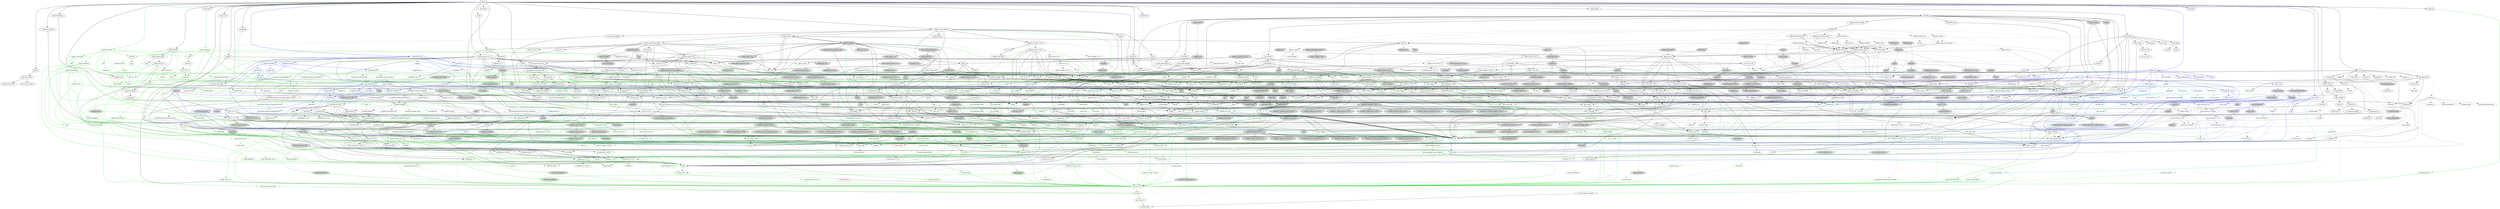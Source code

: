 digraph {
    0 [ label = "hermes" shape = box]
    1 [ label = "http_request_rte_01" shape = box]
    2 [ label = "failed_init" shape = box]
    3 [ label = "sleep_component" shape = box]
    4 [ label = "anyhow" color = darkgreen]
    5 [ label = "bip32" ]
    6 [ label = "bip39" ]
    7 [ label = "blake2b_simd" ]
    8 [ label = "blosc-src" ]
    9 [ label = "build-info" ]
    10 [ label = "build-info-build" color = green3]
    11 [ label = "cardano-blockchain-types" ]
    12 [ label = "cardano-chain-follower" ]
    13 [ label = "catalyst-types 0.0.7" ]
    14 [ label = "chrono" color = darkgreen]
    15 [ label = "chrono-tz" ]
    16 [ label = "clap" ]
    17 [ label = "console" ]
    18 [ label = "coset" ]
    19 [ label = "crossbeam-queue" ]
    20 [ label = "ctrlc" ]
    21 [ label = "dashmap" ]
    22 [ label = "derive_more" color = darkgreen]
    23 [ label = "dirs 6.0.0" ]
    24 [ label = "ed25519-bip32" ]
    25 [ label = "ed25519-dalek" ]
    26 [ label = "hdf5-metno" ]
    27 [ label = "hermes-ipfs" ]
    28 [ label = "hex" ]
    29 [ label = "hex-literal" ]
    30 [ label = "hmac" ]
    31 [ label = "http-body-util" ]
    32 [ label = "httpmock" color = blue]
    33 [ label = "hyper 1.7.0" ]
    34 [ label = "hyper-util" ]
    35 [ label = "iana-time-zone" color = darkgreen]
    36 [ label = "jsonschema" ]
    37 [ label = "keyed-lock" ]
    38 [ label = "libsqlite3-sys" ]
    39 [ label = "libtest-mimic" ]
    40 [ label = "num-traits" color = darkgreen]
    41 [ label = "num_cpus" color = darkgreen]
    42 [ label = "once_cell" color = darkgreen]
    43 [ label = "orx-concurrent-vec" ]
    44 [ label = "paste" color = green3]
    45 [ label = "pbkdf2" ]
    46 [ label = "rand 0.9.2" ]
    47 [ label = "rayon" ]
    48 [ label = "regex" color = darkgreen]
    49 [ label = "reqwest" ]
    50 [ label = "rustls 0.23.34" ]
    51 [ label = "rusty_ulid" ]
    52 [ label = "saffron" ]
    53 [ label = "serde" color = darkgreen]
    54 [ label = "serde_json" color = darkgreen]
    55 [ label = "serial_test" color = blue]
    56 [ label = "sha2" ]
    57 [ label = "stringzilla" ]
    58 [ label = "temp-dir" ]
    59 [ label = "thiserror 2.0.17" color = darkgreen]
    60 [ label = "tokio" ]
    61 [ label = "tokio-rustls 0.26.4" ]
    62 [ label = "tracing" ]
    63 [ label = "tracing-subscriber" ]
    64 [ label = "traitreg" ]
    65 [ label = "url" color = darkgreen]
    66 [ label = "usvg" ]
    67 [ label = "uuid" ]
    68 [ label = "wasmprinter" ]
    69 [ label = "wasmtime" ]
    70 [ label = "wasmtime-wasi" color = blue]
    71 [ label = "wat" ]
    72 [ label = "webpki-roots 1.0.3" ]
    73 [ label = "x509-cert" ]
    74 [ label = "wit-bindgen" color = darkgreen]
    75 [ label = "bs58" ]
    76 [ label = "k256" style = dashed]
    77 [ label = "rand_core 0.6.4" ]
    78 [ label = "ripemd" ]
    79 [ label = "secp256k1" style = dashed]
    80 [ label = "subtle" ]
    81 [ label = "zeroize" ]
    82 [ label = "bitcoin_hashes" ]
    83 [ label = "unicode-normalization" style = dashed]
    84 [ label = "arrayref" ]
    85 [ label = "arrayvec" ]
    86 [ label = "constant_time_eq" ]
    87 [ label = "cc" color = green3]
    88 [ label = "libz-sys" color = darkgreen, style = dashed]
    89 [ label = "lz4-sys" style = dashed]
    90 [ label = "zstd-sys" color = darkgreen]
    91 [ label = "bincode" color = darkgreen]
    92 [ label = "build-info-common" color = darkgreen]
    93 [ label = "build-info-proc" color = green3]
    94 [ label = "base64 0.22.1" color = darkgreen]
    95 [ label = "cargo_metadata" color = green3]
    96 [ label = "git2" color = green3, style = dashed]
    97 [ label = "glob" color = green3]
    98 [ label = "pretty_assertions" color = green3]
    99 [ label = "rustc_version" color = green3]
    100 [ label = "zstd" color = darkgreen]
    101 [ label = "catalyst-types 0.0.6" ]
    102 [ label = "cbork-utils" ]
    103 [ label = "dirs 5.0.1" ]
    104 [ label = "displaydoc" color = green3]
    105 [ label = "minicbor 0.25.1" ]
    106 [ label = "num-bigint" color = darkgreen]
    107 [ label = "ouroboros" ]
    108 [ label = "pallas-addresses 1.0.0-alpha.2" ]
    109 [ label = "pallas-codec 1.0.0-alpha.2" ]
    110 [ label = "pallas-crypto 1.0.0-alpha.2" ]
    111 [ label = "pallas-hardano" style = filled, fillcolor = lightgrey]
    112 [ label = "pallas-network 1.0.0-alpha.2" style = filled, fillcolor = lightgrey]
    113 [ label = "pallas-primitives 1.0.0-alpha.2" ]
    114 [ label = "pallas-traverse 1.0.0-alpha.2" ]
    115 [ label = "strum 0.26.3" ]
    116 [ label = "async-trait" color = green3]
    117 [ label = "cpu-time" ]
    118 [ label = "crossbeam-channel" ]
    119 [ label = "crossbeam-epoch" ]
    120 [ label = "crossbeam-skiplist" ]
    121 [ label = "futures" color = darkgreen]
    122 [ label = "hickory-resolver 0.24.4" ]
    123 [ label = "http 1.3.1" ]
    124 [ label = "humantime" ]
    125 [ label = "logcall" color = green3]
    126 [ label = "memx" ]
    127 [ label = "mithril-client" ]
    128 [ label = "moka" ]
    129 [ label = "tar" ]
    130 [ label = "thiserror 1.0.69" color = darkgreen]
    131 [ label = "tracing-log" ]
    132 [ label = "ureq" ]
    133 [ label = "base64-url" ]
    134 [ label = "fluent-uri" ]
    135 [ label = "fmmap" style = filled, fillcolor = lightgrey]
    136 [ label = "strum 0.27.2" ]
    137 [ label = "js-sys" color = darkgreen]
    138 [ label = "wasm-bindgen" color = darkgreen]
    139 [ label = "windows-link 0.2.1" color = darkgreen, style = filled, fillcolor = lightgrey]
    140 [ label = "phf" ]
    141 [ label = "clap_builder" ]
    142 [ label = "clap_derive" color = green3, style = dashed]
    143 [ label = "encode_unicode" style = filled, fillcolor = lightgrey]
    144 [ label = "libc" color = darkgreen]
    145 [ label = "unicode-width" ]
    146 [ label = "windows-sys 0.61.2" color = turquoise4, style = filled, fillcolor = lightgrey]
    147 [ label = "ciborium" ]
    148 [ label = "ciborium-io" ]
    149 [ label = "crossbeam-utils" ]
    150 [ label = "dispatch" style = filled, fillcolor = lightgrey]
    151 [ label = "nix 0.30.1" style = filled, fillcolor = lightgrey]
    152 [ label = "cfg-if" color = darkgreen]
    153 [ label = "hashbrown 0.14.5" ]
    154 [ label = "lock_api" color = turquoise4]
    155 [ label = "parking_lot_core" color = turquoise4]
    156 [ label = "derive_more-impl" color = green3]
    157 [ label = "dirs-sys 0.5.0" ]
    158 [ label = "cryptoxide" ]
    159 [ label = "curve25519-dalek" ]
    160 [ label = "ed25519" ]
    161 [ label = "bitflags 2.10.0" color = darkgreen]
    162 [ label = "hdf5-metno-derive" color = green3]
    163 [ label = "hdf5-metno-sys" ]
    164 [ label = "hdf5-metno-types" ]
    165 [ label = "ndarray" ]
    166 [ label = "ipld-core" ]
    167 [ label = "rust-ipfs" ]
    168 [ label = "digest 0.10.7" ]
    169 [ label = "bytes" ]
    170 [ label = "futures-core" color = darkgreen]
    171 [ label = "http-body 1.0.1" ]
    172 [ label = "pin-project-lite" color = darkgreen]
    173 [ label = "assert-json-diff" color = blue]
    174 [ label = "async-object-pool" color = blue]
    175 [ label = "async-std" color = blue]
    176 [ label = "base64 0.21.7" ]
    177 [ label = "basic-cookies" color = blue, style = dashed]
    178 [ label = "form_urlencoded" color = darkgreen]
    179 [ label = "futures-util" color = darkgreen]
    180 [ label = "hyper 0.14.32" color = blue]
    181 [ label = "lazy_static" ]
    182 [ label = "levenshtein" color = blue]
    183 [ label = "log" color = darkgreen]
    184 [ label = "serde_regex" color = blue]
    185 [ label = "similar" color = blue]
    186 [ label = "atomic-waker" style = dashed]
    187 [ label = "futures-channel" color = darkgreen]
    188 [ label = "h2" style = dashed]
    189 [ label = "httparse" ]
    190 [ label = "httpdate" ]
    191 [ label = "itoa" color = darkgreen]
    192 [ label = "pin-utils" color = darkgreen]
    193 [ label = "smallvec" color = darkgreen]
    194 [ label = "want" ]
    195 [ label = "ipnet" ]
    196 [ label = "percent-encoding" color = darkgreen]
    197 [ label = "socket2 0.6.1" style = dashed]
    198 [ label = "system-configuration" style = "dashed,filled", fillcolor = lightgrey]
    199 [ label = "tower-service" ]
    200 [ label = "windows-registry" style = "dashed,filled", fillcolor = lightgrey]
    201 [ label = "android_system_properties" color = darkgreen, style = filled, fillcolor = lightgrey]
    202 [ label = "core-foundation-sys" color = darkgreen, style = filled, fillcolor = lightgrey]
    203 [ label = "iana-time-zone-haiku" color = darkgreen, style = filled, fillcolor = lightgrey]
    204 [ label = "windows-core 0.62.2" color = darkgreen, style = filled, fillcolor = lightgrey]
    205 [ label = "ahash" ]
    206 [ label = "bytecount" ]
    207 [ label = "email_address" ]
    208 [ label = "fancy-regex" ]
    209 [ label = "fraction" ]
    210 [ label = "idna" color = darkgreen]
    211 [ label = "num-cmp" ]
    212 [ label = "referencing" ]
    213 [ label = "regex-syntax" color = darkgreen]
    214 [ label = "uuid-simd" ]
    215 [ label = "parking_lot" color = turquoise4]
    216 [ label = "pkg-config" color = green3]
    217 [ label = "vcpkg" color = green3, style = dashed]
    218 [ label = "anstream" ]
    219 [ label = "anstyle" ]
    220 [ label = "escape8259" ]
    221 [ label = "autocfg" color = green3]
    222 [ label = "hermit-abi" color = darkgreen, style = filled, fillcolor = lightgrey]
    223 [ label = "critical-section" color = darkgreen, style = dashed]
    224 [ label = "portable-atomic" color = darkgreen]
    225 [ label = "orx-concurrent-option" ]
    226 [ label = "orx-fixed-vec" ]
    227 [ label = "orx-pinned-concurrent-col" ]
    228 [ label = "orx-pinned-vec" ]
    229 [ label = "orx-pseudo-default" ]
    230 [ label = "orx-split-vec" ]
    231 [ label = "rand_chacha 0.9.0" style = dashed]
    232 [ label = "rand_core 0.9.3" ]
    233 [ label = "either" color = turquoise4]
    234 [ label = "rayon-core" ]
    235 [ label = "aho-corasick" color = darkgreen, style = dashed]
    236 [ label = "memchr" color = darkgreen]
    237 [ label = "regex-automata" color = darkgreen]
    238 [ label = "encoding_rs" style = dashed]
    239 [ label = "hyper-rustls" style = "dashed,filled", fillcolor = lightgrey]
    240 [ label = "hyper-tls" style = "dashed,filled", fillcolor = lightgrey]
    241 [ label = "mime" style = "dashed,filled", fillcolor = lightgrey]
    242 [ label = "native-tls" style = "dashed,filled", fillcolor = lightgrey]
    243 [ label = "quinn" style = "dashed,filled", fillcolor = lightgrey]
    244 [ label = "rustls-native-certs 0.8.2" style = "dashed,filled", fillcolor = lightgrey]
    245 [ label = "rustls-pki-types" ]
    246 [ label = "serde_urlencoded" ]
    247 [ label = "sync_wrapper" ]
    248 [ label = "tokio-native-tls" style = "dashed,filled", fillcolor = lightgrey]
    249 [ label = "tokio-util" ]
    250 [ label = "tower" style = filled, fillcolor = lightgrey]
    251 [ label = "tower-http" style = filled, fillcolor = lightgrey]
    252 [ label = "wasm-bindgen-futures" ]
    253 [ label = "wasm-streams" style = "dashed,filled", fillcolor = lightgrey]
    254 [ label = "web-sys" style = filled, fillcolor = lightgrey]
    255 [ label = "brotli" style = dashed]
    256 [ label = "brotli-decompressor" style = dashed]
    257 [ label = "ring" style = dashed]
    258 [ label = "rustls-webpki 0.103.7" ]
    259 [ label = "zlib-rs" style = dashed]
    260 [ label = "rand 0.8.5" ]
    261 [ label = "time" style = dashed]
    262 [ label = "nom 5.1.3" ]
    263 [ label = "serde_core" color = darkgreen]
    264 [ label = "serde_derive" color = red]
    265 [ label = "ryu" color = darkgreen]
    266 [ label = "fslock" color = blue, style = dashed]
    267 [ label = "scc" color = blue]
    268 [ label = "serial_test_derive" color = turquoise3]
    269 [ label = "cpufeatures" style = filled, fillcolor = lightgrey]
    270 [ label = "thiserror-impl 2.0.17" color = green3]
    271 [ label = "mio" style = dashed]
    272 [ label = "signal-hook-registry" style = "dashed,filled", fillcolor = lightgrey]
    273 [ label = "tokio-macros" color = green3, style = dashed]
    274 [ label = "tracing-attributes" color = green3, style = dashed]
    275 [ label = "tracing-core" ]
    276 [ label = "matchers" style = dashed]
    277 [ label = "nu-ansi-term" style = dashed]
    278 [ label = "sharded-slab" style = dashed]
    279 [ label = "thread_local" style = dashed]
    280 [ label = "tracing-serde" style = dashed]
    281 [ label = "traitreg-macros" color = green3]
    282 [ label = "data-url" ]
    283 [ label = "flate2" ]
    284 [ label = "fontdb" style = dashed]
    285 [ label = "imagesize" ]
    286 [ label = "kurbo" ]
    287 [ label = "pico-args" color = turquoise4]
    288 [ label = "roxmltree" ]
    289 [ label = "rustybuzz" style = dashed]
    290 [ label = "simplecss" ]
    291 [ label = "siphasher" color = turquoise4]
    292 [ label = "strict-num" ]
    293 [ label = "svgtypes" ]
    294 [ label = "tiny-skia-path" ]
    295 [ label = "unicode-bidi" style = dashed]
    296 [ label = "unicode-script" style = dashed]
    297 [ label = "unicode-vo" style = dashed]
    298 [ label = "xmlwriter" ]
    299 [ label = "getrandom 0.3.4" color = darkgreen, style = dashed]
    300 [ label = "termcolor" ]
    301 [ label = "wasmparser 0.239.0" color = darkgreen]
    302 [ label = "addr2line" style = dashed]
    303 [ label = "bumpalo" color = darkgreen]
    304 [ label = "gimli" ]
    305 [ label = "hashbrown 0.15.5" color = darkgreen]
    306 [ label = "indexmap 2.12.0" color = darkgreen]
    307 [ label = "mach2" style = "dashed,filled", fillcolor = lightgrey]
    308 [ label = "memfd" style = "dashed,filled", fillcolor = lightgrey]
    309 [ label = "object" ]
    310 [ label = "postcard" ]
    311 [ label = "pulley-interpreter" color = darkgreen]
    312 [ label = "rustix 1.1.2" ]
    313 [ label = "semver" color = darkgreen]
    314 [ label = "target-lexicon" ]
    315 [ label = "wasmtime-environ" ]
    316 [ label = "wasmtime-internal-asm-macros" style = dashed]
    317 [ label = "wasmtime-internal-component-macro" color = green3, style = dashed]
    318 [ label = "wasmtime-internal-component-util" color = darkgreen, style = dashed]
    319 [ label = "wasmtime-internal-cranelift" style = dashed]
    320 [ label = "wasmtime-internal-fiber" style = dashed]
    321 [ label = "wasmtime-internal-jit-debug" style = dashed]
    322 [ label = "wasmtime-internal-jit-icache-coherence" style = dashed]
    323 [ label = "wasmtime-internal-math" color = darkgreen]
    324 [ label = "wasmtime-internal-slab" style = dashed]
    325 [ label = "wasmtime-internal-unwinder" style = dashed]
    326 [ label = "wasmtime-internal-versioned-export-macros" color = red]
    327 [ label = "wasmtime-internal-winch" style = dashed]
    328 [ label = "windows-sys 0.60.2" style = filled, fillcolor = lightgrey]
    329 [ label = "cap-fs-ext" color = blue]
    330 [ label = "cap-net-ext" color = blue]
    331 [ label = "cap-rand" color = blue]
    332 [ label = "cap-std" color = blue]
    333 [ label = "cap-time-ext" color = blue]
    334 [ label = "fs-set-times" color = blue]
    335 [ label = "io-extras" color = blue]
    336 [ label = "io-lifetimes" color = blue]
    337 [ label = "system-interface" color = blue]
    338 [ label = "wasmtime-wasi-io" color = blue]
    339 [ label = "wiggle" color = blue, style = dashed]
    340 [ label = "wast 240.0.0" ]
    341 [ label = "const-oid" ]
    342 [ label = "der" ]
    343 [ label = "spki" ]
    344 [ label = "tls_codec" style = dashed]
    345 [ label = "wit-bindgen-rust-macro" color = green3, style = dashed]
    346 [ label = "tinyvec" ]
    347 [ label = "ecdsa" style = dashed]
    348 [ label = "elliptic-curve" style = dashed]
    349 [ label = "signature" ]
    350 [ label = "getrandom 0.2.16" color = turquoise4]
    351 [ label = "secp256k1-sys" style = dashed]
    352 [ label = "zeroize_derive" color = green3, style = dashed]
    353 [ label = "bitcoin-internals" ]
    354 [ label = "hex-conservative" ]
    355 [ label = "find-msvc-tools" color = green3]
    356 [ label = "jobserver" color = green3, style = dashed]
    357 [ label = "shlex" color = green3]
    358 [ label = "bincode_derive" color = green3, style = dashed]
    359 [ label = "unty" color = darkgreen]
    360 [ label = "proc-macro-error2" color = green3]
    361 [ label = "proc-macro2" color = darkgreen]
    362 [ label = "quote" color = darkgreen]
    363 [ label = "syn 2.0.108" color = darkgreen]
    364 [ label = "camino" color = green3]
    365 [ label = "cargo-platform" color = green3]
    366 [ label = "cargo-util-schemas" color = green3]
    367 [ label = "libgit2-sys" color = green3, style = dashed]
    368 [ label = "diff" color = green3]
    369 [ label = "yansi" color = green3]
    370 [ label = "zstd-safe" color = darkgreen]
    371 [ label = "dirs-sys 0.4.1" ]
    372 [ label = "half" ]
    373 [ label = "minicbor-derive 0.15.3" color = green3, style = dashed]
    374 [ label = "num-integer" color = darkgreen]
    375 [ label = "aliasable" ]
    376 [ label = "ouroboros_macro" color = green3]
    377 [ label = "static_assertions" ]
    378 [ label = "base58" ]
    379 [ label = "bech32 0.9.1" ]
    380 [ label = "crc" ]
    381 [ label = "minicbor 0.26.5" ]
    382 [ label = "binary-layout" style = filled, fillcolor = lightgrey]
    383 [ label = "serde_with 3.15.1" style = filled, fillcolor = lightgrey]
    384 [ label = "tap" style = filled, fillcolor = lightgrey]
    385 [ label = "byteorder" ]
    386 [ label = "itertools 0.13.0" ]
    387 [ label = "socket2 0.5.10" ]
    388 [ label = "strum_macros 0.26.4" color = green3, style = dashed]
    389 [ label = "winapi" color = turquoise4, style = filled, fillcolor = lightgrey]
    390 [ label = "futures-executor" color = darkgreen, style = dashed]
    391 [ label = "futures-io" color = darkgreen]
    392 [ label = "futures-sink" color = darkgreen]
    393 [ label = "futures-task" color = darkgreen]
    394 [ label = "hickory-proto 0.24.4" ]
    395 [ label = "ipconfig" style = "dashed,filled", fillcolor = lightgrey]
    396 [ label = "lru-cache" ]
    397 [ label = "resolv-conf" style = dashed]
    398 [ label = "rustls 0.21.12" style = dashed]
    399 [ label = "tokio-rustls 0.24.1" style = dashed]
    400 [ label = "fnv" color = darkgreen]
    401 [ label = "proc-macro-error" color = green3]
    402 [ label = "async-recursion" color = green3]
    403 [ label = "flume" style = dashed]
    404 [ label = "mithril-common" style = filled, fillcolor = lightgrey]
    405 [ label = "slog" ]
    406 [ label = "equivalent" color = darkgreen]
    407 [ label = "tagptr" ]
    408 [ label = "filetime" ]
    409 [ label = "xattr" style = "dashed,filled", fillcolor = lightgrey]
    410 [ label = "thiserror-impl 1.0.69" color = green3]
    411 [ label = "rustls-native-certs 0.7.3" style = dashed]
    412 [ label = "webpki-roots 0.26.11" style = dashed]
    413 [ label = "borrow-or-share" ]
    414 [ label = "ref-cast" ]
    415 [ label = "enum_dispatch" color = green3, style = filled, fillcolor = lightgrey]
    416 [ label = "fs4" style = "dashed,filled", fillcolor = lightgrey]
    417 [ label = "memmap2" ]
    418 [ label = "parse-display" style = filled, fillcolor = lightgrey]
    419 [ label = "strum_macros 0.27.2" color = green3, style = dashed]
    420 [ label = "rustversion" color = red]
    421 [ label = "wasm-bindgen-macro" color = green3]
    422 [ label = "wasm-bindgen-shared" color = darkgreen]
    423 [ label = "phf_shared 0.12.1" ]
    424 [ label = "clap_lex" ]
    425 [ label = "strsim" color = darkgreen, style = dashed]
    426 [ label = "heck 0.5.0" color = green3]
    427 [ label = "ciborium-ll" ]
    428 [ label = "cfg_aliases" color = green3, style = filled, fillcolor = lightgrey]
    429 [ label = "scopeguard" color = turquoise4]
    430 [ label = "redox_syscall" color = turquoise4, style = filled, fillcolor = lightgrey]
    431 [ label = "convert_case" color = green3, style = dashed]
    432 [ label = "unicode-xid" color = green3]
    433 [ label = "option-ext" ]
    434 [ label = "redox_users 0.5.2" style = filled, fillcolor = lightgrey]
    435 [ label = "curve25519-dalek-derive" color = green3, style = filled, fillcolor = lightgrey]
    436 [ label = "fiat-crypto" style = filled, fillcolor = lightgrey]
    437 [ label = "pkcs8" style = dashed]
    438 [ label = "proc-macro-crate" color = green3]
    439 [ label = "hdf5-metno-src" style = dashed]
    440 [ label = "libloading" color = green3]
    441 [ label = "winreg 0.52.0" color = green3, style = filled, fillcolor = lightgrey]
    442 [ label = "ascii" ]
    443 [ label = "matrixmultiply" ]
    444 [ label = "num-complex" ]
    445 [ label = "portable-atomic-util" style = filled, fillcolor = lightgrey]
    446 [ label = "rawpointer" ]
    447 [ label = "cid" ]
    448 [ label = "serde_bytes" ]
    449 [ label = "async-rt" ]
    450 [ label = "async-stream" ]
    451 [ label = "asynchronous-codec" ]
    452 [ label = "fs2" style = filled, fillcolor = lightgrey]
    453 [ label = "futures-timeout" ]
    454 [ label = "futures-timer" ]
    455 [ label = "hickory-resolver 0.25.2" style = filled, fillcolor = lightgrey]
    456 [ label = "hkdf" style = dashed]
    457 [ label = "idb" style = filled, fillcolor = lightgrey]
    458 [ label = "ipld-dagpb" ]
    459 [ label = "libp2p" ]
    460 [ label = "libp2p-allow-block-list" ]
    461 [ label = "libp2p-connection-limits" ]
    462 [ label = "libp2p-relay-manager" ]
    463 [ label = "multibase" ]
    464 [ label = "multihash" ]
    465 [ label = "multihash-codetable" ]
    466 [ label = "multihash-derive" ]
    467 [ label = "p256" style = dashed]
    468 [ label = "pem" style = dashed]
    469 [ label = "pollable-map" ]
    470 [ label = "quick-protobuf" ]
    471 [ label = "quick-protobuf-codec" ]
    472 [ label = "rand_chacha 0.3.1" ]
    473 [ label = "rcgen" style = "dashed,filled", fillcolor = lightgrey]
    474 [ label = "rlimit" style = filled, fillcolor = lightgrey]
    475 [ label = "rust-ipns" ]
    476 [ label = "rust-unixfs" ]
    477 [ label = "sec1" style = dashed]
    478 [ label = "send_wrapper 0.6.0" style = filled, fillcolor = lightgrey]
    479 [ label = "serde-wasm-bindgen" style = filled, fillcolor = lightgrey]
    480 [ label = "serde_ipld_dagcbor" ]
    481 [ label = "serde_ipld_dagjson" ]
    482 [ label = "simple_x509" style = "dashed,filled", fillcolor = lightgrey]
    483 [ label = "tokio-stream" style = filled, fillcolor = lightgrey]
    484 [ label = "tracing-futures" ]
    485 [ label = "unsigned-varint 0.8.0" ]
    486 [ label = "web-time" ]
    487 [ label = "block-buffer" style = dashed]
    488 [ label = "crypto-common" ]
    489 [ label = "async-attributes" color = turquoise3, style = dashed]
    490 [ label = "async-channel 1.9.0" color = blue, style = dashed]
    491 [ label = "async-global-executor" color = blue, style = "dashed,filled", fillcolor = lightgrey]
    492 [ label = "async-io" style = "dashed,filled", fillcolor = lightgrey]
    493 [ label = "async-lock" color = blue, style = dashed]
    494 [ label = "async-process" color = blue, style = "dashed,filled", fillcolor = lightgrey]
    495 [ label = "futures-lite" style = "dashed,filled", fillcolor = lightgrey]
    496 [ label = "gloo-timers 0.3.0" color = blue, style = "dashed,filled", fillcolor = lightgrey]
    497 [ label = "kv-log-macro" color = blue, style = dashed]
    498 [ label = "slab" color = darkgreen, style = dashed]
    499 [ label = "lalrpop" color = turquoise3, style = dashed]
    500 [ label = "lalrpop-util" color = steelblue, style = dashed]
    501 [ label = "futures-macro" color = green3, style = dashed]
    502 [ label = "http 0.2.12" color = blue]
    503 [ label = "http-body 0.4.6" color = blue]
    504 [ label = "value-bag" color = darkgreen, style = dashed]
    505 [ label = "try-lock" ]
    506 [ label = "core-foundation 0.9.4" style = "dashed,filled", fillcolor = lightgrey]
    507 [ label = "system-configuration-sys" style = "dashed,filled", fillcolor = lightgrey]
    508 [ label = "windows-link 0.1.3" style = "dashed,filled", fillcolor = lightgrey]
    509 [ label = "windows-result 0.3.4" style = "dashed,filled", fillcolor = lightgrey]
    510 [ label = "windows-strings 0.4.2" style = "dashed,filled", fillcolor = lightgrey]
    511 [ label = "windows-implement" color = green3, style = filled, fillcolor = lightgrey]
    512 [ label = "windows-interface" color = green3, style = filled, fillcolor = lightgrey]
    513 [ label = "windows-result 0.4.1" color = darkgreen, style = filled, fillcolor = lightgrey]
    514 [ label = "windows-strings 0.5.1" color = darkgreen, style = filled, fillcolor = lightgrey]
    515 [ label = "version_check" color = green3]
    516 [ label = "zerocopy" ]
    517 [ label = "bit-set 0.8.0" ]
    518 [ label = "num" ]
    519 [ label = "idna_adapter" color = darkgreen]
    520 [ label = "utf8_iter" color = darkgreen]
    521 [ label = "outref" ]
    522 [ label = "vsimd" ]
    523 [ label = "anstyle-parse" ]
    524 [ label = "anstyle-query" style = dashed]
    525 [ label = "anstyle-wincon" style = "dashed,filled", fillcolor = lightgrey]
    526 [ label = "colorchoice" ]
    527 [ label = "is_terminal_polyfill" ]
    528 [ label = "utf8parse" ]
    529 [ label = "orx-concurrent-iter" ]
    530 [ label = "orx-iterable" ]
    531 [ label = "ppv-lite86" ]
    532 [ label = "crossbeam-deque" ]
    533 [ label = "openssl" style = "dashed,filled", fillcolor = lightgrey]
    534 [ label = "openssl-probe" style = "dashed,filled", fillcolor = lightgrey]
    535 [ label = "openssl-sys" style = "dashed,filled", fillcolor = lightgrey]
    536 [ label = "schannel" style = "dashed,filled", fillcolor = lightgrey]
    537 [ label = "security-framework 2.11.1" style = "dashed,filled", fillcolor = lightgrey]
    538 [ label = "security-framework-sys" style = "dashed,filled", fillcolor = lightgrey]
    539 [ label = "tempfile" style = "dashed,filled", fillcolor = lightgrey]
    540 [ label = "quinn-proto" style = "dashed,filled", fillcolor = lightgrey]
    541 [ label = "quinn-udp" style = "dashed,filled", fillcolor = lightgrey]
    542 [ label = "rustc-hash" style = dashed]
    543 [ label = "security-framework 3.5.1" style = "dashed,filled", fillcolor = lightgrey]
    544 [ label = "tower-layer" style = filled, fillcolor = lightgrey]
    545 [ label = "iri-string" style = "dashed,filled", fillcolor = lightgrey]
    546 [ label = "alloc-no-stdlib" style = dashed]
    547 [ label = "alloc-stdlib" style = dashed]
    548 [ label = "untrusted" ]
    549 [ label = "windows-sys 0.52.0" style = filled, fillcolor = lightgrey]
    550 [ label = "deranged" style = dashed]
    551 [ label = "num-conv" color = darkgreen, style = dashed]
    552 [ label = "powerfmt" style = dashed]
    553 [ label = "time-core" color = darkgreen, style = dashed]
    554 [ label = "time-macros" color = green3, style = dashed]
    555 [ label = "sdd" color = blue]
    556 [ label = "wasi" color = turquoise4, style = filled, fillcolor = lightgrey]
    557 [ label = "valuable" style = "dashed,filled", fillcolor = lightgrey]
    558 [ label = "crc32fast" ]
    559 [ label = "miniz_oxide" ]
    560 [ label = "fontconfig-parser" style = "dashed,filled", fillcolor = lightgrey]
    561 [ label = "slotmap" style = dashed]
    562 [ label = "ttf-parser" style = dashed]
    563 [ label = "euclid" style = dashed]
    564 [ label = "bytemuck" ]
    565 [ label = "core_maths" style = dashed]
    566 [ label = "unicode-bidi-mirroring" style = dashed]
    567 [ label = "unicode-ccc" style = dashed]
    568 [ label = "unicode-properties" style = dashed]
    569 [ label = "float-cmp" style = dashed]
    570 [ label = "r-efi" color = darkgreen, style = "dashed,filled", fillcolor = lightgrey]
    571 [ label = "wasip2" color = darkgreen, style = "dashed,filled", fillcolor = lightgrey]
    572 [ label = "winapi-util" color = turquoise4, style = filled, fillcolor = lightgrey]
    573 [ label = "allocator-api2" color = darkgreen, style = dashed]
    574 [ label = "fallible-iterator" style = dashed]
    575 [ label = "stable_deref_trait" color = darkgreen]
    576 [ label = "foldhash" color = darkgreen, style = dashed]
    577 [ label = "hashbrown 0.16.0" color = darkgreen]
    578 [ label = "cobs" ]
    579 [ label = "embedded-io 0.4.0" style = dashed]
    580 [ label = "embedded-io 0.6.1" style = dashed]
    581 [ label = "cranelift-bitset" color = darkgreen]
    582 [ label = "pulley-macros" color = green3]
    583 [ label = "errno" style = filled, fillcolor = lightgrey]
    584 [ label = "linux-raw-sys 0.11.0" style = filled, fillcolor = lightgrey]
    585 [ label = "cranelift-entity" ]
    586 [ label = "wasm-encoder 0.239.0" color = darkgreen, style = dashed]
    587 [ label = "wasmtime-internal-wit-bindgen" color = green3, style = dashed]
    588 [ label = "wit-parser" color = green3, style = dashed]
    589 [ label = "cranelift-codegen" style = dashed]
    590 [ label = "cranelift-control" style = dashed]
    591 [ label = "cranelift-frontend" style = dashed]
    592 [ label = "cranelift-native" style = dashed]
    593 [ label = "itertools 0.14.0" style = dashed]
    594 [ label = "libm" color = darkgreen]
    595 [ label = "winch-codegen" style = dashed]
    596 [ label = "windows-targets 0.53.5" style = filled, fillcolor = lightgrey]
    597 [ label = "cap-primitives" color = blue]
    598 [ label = "windows-sys 0.59.0" style = filled, fillcolor = lightgrey]
    599 [ label = "ambient-authority" color = blue]
    600 [ label = "winx" color = blue, style = filled, fillcolor = lightgrey]
    601 [ label = "fd-lock" color = blue, style = filled, fillcolor = lightgrey]
    602 [ label = "rustix 0.38.44" style = filled, fillcolor = lightgrey]
    603 [ label = "wiggle-macro" color = turquoise3, style = dashed]
    604 [ label = "leb128fmt" color = darkgreen]
    605 [ label = "wasm-encoder 0.240.0" ]
    606 [ label = "der_derive" color = green3, style = dashed]
    607 [ label = "flagset" style = dashed]
    608 [ label = "pem-rfc7468" style = dashed]
    609 [ label = "base64ct" style = dashed]
    610 [ label = "tls_codec_derive" color = green3, style = dashed]
    611 [ label = "prettyplease" color = green3, style = dashed]
    612 [ label = "wit-bindgen-core" color = green3, style = dashed]
    613 [ label = "wit-bindgen-rust" color = green3, style = dashed]
    614 [ label = "tinyvec_macros" style = dashed]
    615 [ label = "rfc6979" style = dashed]
    616 [ label = "base16ct" style = dashed]
    617 [ label = "crypto-bigint" style = dashed]
    618 [ label = "ff" style = dashed]
    619 [ label = "generic-array" ]
    620 [ label = "group" style = dashed]
    621 [ label = "virtue" color = green3, style = dashed]
    622 [ label = "proc-macro-error-attr2" color = green3]
    623 [ label = "unicode-ident" color = darkgreen]
    624 [ label = "serde-untagged" color = green3]
    625 [ label = "serde-value" color = green3]
    626 [ label = "toml" color = green3]
    627 [ label = "redox_users 0.4.6" color = turquoise4, style = filled, fillcolor = lightgrey]
    628 [ label = "windows-sys 0.48.0" color = darkgreen, style = filled, fillcolor = lightgrey]
    629 [ label = "crunchy" color = turquoise4]
    630 [ label = "heck 0.4.1" color = green3]
    631 [ label = "proc-macro2-diagnostics" color = green3]
    632 [ label = "crc-catalog" ]
    633 [ label = "minicbor-derive 0.16.2" color = green3, style = dashed]
    634 [ label = "doc-comment" style = filled, fillcolor = lightgrey]
    635 [ label = "indexmap 1.9.3" style = "dashed,filled", fillcolor = lightgrey]
    636 [ label = "schemars 0.9.0" style = "dashed,filled", fillcolor = lightgrey]
    637 [ label = "schemars 1.0.4" style = "dashed,filled", fillcolor = lightgrey]
    638 [ label = "serde_with_macros 3.15.1" color = green3, style = "dashed,filled", fillcolor = lightgrey]
    639 [ label = "winapi-i686-pc-windows-gnu" color = turquoise4, style = filled, fillcolor = lightgrey]
    640 [ label = "winapi-x86_64-pc-windows-gnu" color = turquoise4, style = filled, fillcolor = lightgrey]
    641 [ label = "data-encoding" color = darkgreen]
    642 [ label = "enum-as-inner" color = green3]
    643 [ label = "rustls-pemfile 1.0.4" style = dashed]
    644 [ label = "widestring" style = "dashed,filled", fillcolor = lightgrey]
    645 [ label = "winreg 0.50.0" style = "dashed,filled", fillcolor = lightgrey]
    646 [ label = "linked-hash-map" ]
    647 [ label = "rustls-webpki 0.101.7" style = dashed]
    648 [ label = "sct" style = dashed]
    649 [ label = "proc-macro-error-attr" color = green3]
    650 [ label = "syn 1.0.109" color = green3]
    651 [ label = "nanorand" style = dashed]
    652 [ label = "spin" style = dashed]
    653 [ label = "bech32 0.11.0" style = filled, fillcolor = lightgrey]
    654 [ label = "blake2 0.10.6" style = filled, fillcolor = lightgrey]
    655 [ label = "ckb-merkle-mountain-range" style = filled, fillcolor = lightgrey]
    656 [ label = "fixed" style = filled, fillcolor = lightgrey]
    657 [ label = "kes-summed-ed25519" style = filled, fillcolor = lightgrey]
    658 [ label = "mithril-build-script" color = green3, style = filled, fillcolor = lightgrey]
    659 [ label = "mithril-stm" style = filled, fillcolor = lightgrey]
    660 [ label = "nom 8.0.0" style = filled, fillcolor = lightgrey]
    661 [ label = "pallas-addresses 0.32.1" style = "dashed,filled", fillcolor = lightgrey]
    662 [ label = "pallas-codec 0.32.1" style = "dashed,filled", fillcolor = lightgrey]
    663 [ label = "pallas-network 0.32.1" style = "dashed,filled", fillcolor = lightgrey]
    664 [ label = "pallas-primitives 0.32.1" style = "dashed,filled", fillcolor = lightgrey]
    665 [ label = "pallas-traverse 0.32.1" style = "dashed,filled", fillcolor = lightgrey]
    666 [ label = "typetag" style = filled, fillcolor = lightgrey]
    667 [ label = "walkdir" color = turquoise4]
    668 [ label = "erased-serde 0.3.31" style = dashed]
    669 [ label = "libredox" color = turquoise4, style = filled, fillcolor = lightgrey]
    670 [ label = "rustls-pemfile 2.2.0" style = dashed]
    671 [ label = "ref-cast-impl" color = green3]
    672 [ label = "parse-display-derive" color = green3, style = filled, fillcolor = lightgrey]
    673 [ label = "wasm-bindgen-macro-support" color = green3]
    674 [ label = "unicode-segmentation" color = green3, style = dashed]
    675 [ label = "toml_edit 0.23.7" color = green3]
    676 [ label = "cmake" color = green3, style = dashed]
    677 [ label = "core2" ]
    678 [ label = "async-stream-impl" color = green3]
    679 [ label = "pin-project" ]
    680 [ label = "gloo-timers 0.2.6" style = dashed]
    681 [ label = "send_wrapper 0.4.0" style = dashed]
    682 [ label = "hickory-proto 0.25.2" style = filled, fillcolor = lightgrey]
    683 [ label = "libp2p-autonat" style = dashed]
    684 [ label = "libp2p-core" ]
    685 [ label = "libp2p-dcutr" style = dashed]
    686 [ label = "libp2p-dns" style = "dashed,filled", fillcolor = lightgrey]
    687 [ label = "libp2p-gossipsub" style = dashed]
    688 [ label = "libp2p-identify" style = dashed]
    689 [ label = "libp2p-identity" ]
    690 [ label = "libp2p-kad" style = dashed]
    691 [ label = "libp2p-mdns" style = "dashed,filled", fillcolor = lightgrey]
    692 [ label = "libp2p-metrics" style = dashed]
    693 [ label = "libp2p-noise" style = dashed]
    694 [ label = "libp2p-ping" style = dashed]
    695 [ label = "libp2p-pnet" style = dashed]
    696 [ label = "libp2p-quic" style = "dashed,filled", fillcolor = lightgrey]
    697 [ label = "libp2p-relay" style = dashed]
    698 [ label = "libp2p-rendezvous" style = dashed]
    699 [ label = "libp2p-request-response" style = dashed]
    700 [ label = "libp2p-swarm" ]
    701 [ label = "libp2p-tcp" style = "dashed,filled", fillcolor = lightgrey]
    702 [ label = "libp2p-tls" style = "dashed,filled", fillcolor = lightgrey]
    703 [ label = "libp2p-upnp" style = "dashed,filled", fillcolor = lightgrey]
    704 [ label = "libp2p-websocket" style = "dashed,filled", fillcolor = lightgrey]
    705 [ label = "libp2p-websocket-websys" style = "dashed,filled", fillcolor = lightgrey]
    706 [ label = "libp2p-yamux" style = dashed]
    707 [ label = "multiaddr" ]
    708 [ label = "rw-stream-sink" ]
    709 [ label = "base-x" ]
    710 [ label = "base256emoji" ]
    711 [ label = "data-encoding-macro" ]
    712 [ label = "blake2s_simd" style = dashed]
    713 [ label = "blake3" style = dashed]
    714 [ label = "sha1" style = dashed]
    715 [ label = "sha3" style = dashed]
    716 [ label = "strobe-rs" style = dashed]
    717 [ label = "multihash-derive-impl" color = green3]
    718 [ label = "primeorder" style = dashed]
    719 [ label = "x509-parser 0.16.0" style = "dashed,filled", fillcolor = lightgrey]
    720 [ label = "yasna" style = "dashed,filled", fillcolor = lightgrey]
    721 [ label = "cbor4ii 0.2.14" ]
    722 [ label = "simple_asn1" style = "dashed,filled", fillcolor = lightgrey]
    723 [ label = "typenum" ]
    724 [ label = "concurrent-queue" style = dashed]
    725 [ label = "event-listener 2.5.3" color = blue, style = dashed]
    726 [ label = "async-channel 2.5.0" style = dashed]
    727 [ label = "async-executor" color = blue, style = "dashed,filled", fillcolor = lightgrey]
    728 [ label = "blocking" color = blue, style = "dashed,filled", fillcolor = lightgrey]
    729 [ label = "parking" style = "dashed,filled", fillcolor = lightgrey]
    730 [ label = "polling" style = "dashed,filled", fillcolor = lightgrey]
    731 [ label = "event-listener 5.4.1" style = dashed]
    732 [ label = "event-listener-strategy" style = dashed]
    733 [ label = "async-signal" color = blue, style = "dashed,filled", fillcolor = lightgrey]
    734 [ label = "async-task" color = blue, style = "dashed,filled", fillcolor = lightgrey]
    735 [ label = "fastrand" style = "dashed,filled", fillcolor = lightgrey]
    736 [ label = "ascii-canvas" color = turquoise3, style = dashed]
    737 [ label = "bit-set 0.5.3" color = turquoise3, style = dashed]
    738 [ label = "ena" color = turquoise3, style = dashed]
    739 [ label = "itertools 0.11.0" color = turquoise3, style = dashed]
    740 [ label = "petgraph" color = turquoise3, style = dashed]
    741 [ label = "string_cache" color = turquoise3, style = dashed]
    742 [ label = "term" color = turquoise3, style = dashed]
    743 [ label = "tiny-keccak" color = turquoise3, style = dashed]
    744 [ label = "zerocopy-derive" color = green3]
    745 [ label = "bit-vec 0.8.0" ]
    746 [ label = "num-iter" ]
    747 [ label = "num-rational" ]
    748 [ label = "icu_normalizer" color = darkgreen]
    749 [ label = "icu_properties" color = darkgreen]
    750 [ label = "once_cell_polyfill" style = "dashed,filled", fillcolor = lightgrey]
    751 [ label = "orx-self-or" ]
    752 [ label = "foreign-types" style = "dashed,filled", fillcolor = lightgrey]
    753 [ label = "openssl-macros" color = green3, style = "dashed,filled", fillcolor = lightgrey]
    754 [ label = "lru-slab" style = "dashed,filled", fillcolor = lightgrey]
    755 [ label = "core-foundation 0.10.1" style = "dashed,filled", fillcolor = lightgrey]
    756 [ label = "windows-targets 0.52.6" style = filled, fillcolor = lightgrey]
    757 [ label = "adler2" ]
    758 [ label = "simd-adler32" style = dashed]
    759 [ label = "id-arena" color = green3, style = dashed]
    760 [ label = "cranelift-assembler-x64" style = dashed]
    761 [ label = "cranelift-bforest" style = dashed]
    762 [ label = "cranelift-codegen-meta" color = green3, style = dashed]
    763 [ label = "cranelift-codegen-shared" color = darkgreen, style = dashed]
    764 [ label = "cranelift-isle" color = green3, style = dashed]
    765 [ label = "regalloc2" style = dashed]
    766 [ label = "arbitrary" style = dashed]
    767 [ label = "windows_aarch64_gnullvm 0.53.1" style = filled, fillcolor = lightgrey]
    768 [ label = "windows_aarch64_msvc 0.53.1" style = filled, fillcolor = lightgrey]
    769 [ label = "windows_i686_gnu 0.53.1" style = filled, fillcolor = lightgrey]
    770 [ label = "windows_i686_gnullvm 0.53.1" style = filled, fillcolor = lightgrey]
    771 [ label = "windows_i686_msvc 0.53.1" style = filled, fillcolor = lightgrey]
    772 [ label = "windows_x86_64_gnu 0.53.1" style = filled, fillcolor = lightgrey]
    773 [ label = "windows_x86_64_gnullvm 0.53.1" style = filled, fillcolor = lightgrey]
    774 [ label = "windows_x86_64_msvc 0.53.1" style = filled, fillcolor = lightgrey]
    775 [ label = "maybe-owned" color = blue]
    776 [ label = "rustix-linux-procfs" color = blue, style = filled, fillcolor = lightgrey]
    777 [ label = "linux-raw-sys 0.4.15" style = filled, fillcolor = lightgrey]
    778 [ label = "wiggle-generate" color = turquoise3, style = dashed]
    779 [ label = "wasmparser 0.240.0" style = dashed]
    780 [ label = "wasm-metadata" color = green3, style = dashed]
    781 [ label = "wit-component" color = green3, style = dashed]
    782 [ label = "erased-serde 0.4.8" color = darkgreen]
    783 [ label = "typeid" color = darkgreen]
    784 [ label = "ordered-float" color = green3]
    785 [ label = "serde_spanned" color = green3]
    786 [ label = "toml_datetime 0.6.11" color = green3]
    787 [ label = "toml_edit 0.22.27" color = green3, style = dashed]
    788 [ label = "windows-targets 0.48.5" color = darkgreen, style = filled, fillcolor = lightgrey]
    789 [ label = "hashbrown 0.12.3" style = "dashed,filled", fillcolor = lightgrey]
    790 [ label = "dyn-clone" style = "dashed,filled", fillcolor = lightgrey]
    791 [ label = "darling 0.21.3" color = green3, style = "dashed,filled", fillcolor = lightgrey]
    792 [ label = "az" style = filled, fillcolor = lightgrey]
    793 [ label = "blake2 0.9.2" style = filled, fillcolor = lightgrey]
    794 [ label = "rand_core 0.5.1" style = filled, fillcolor = lightgrey]
    795 [ label = "serde_with 2.3.3" style = "dashed,filled", fillcolor = lightgrey]
    796 [ label = "serde_yml" color = green3, style = filled, fillcolor = lightgrey]
    797 [ label = "blst" style = filled, fillcolor = lightgrey]
    798 [ label = "pallas-crypto 0.32.1" style = "dashed,filled", fillcolor = lightgrey]
    799 [ label = "inventory" style = filled, fillcolor = lightgrey]
    800 [ label = "typetag-impl" color = green3, style = filled, fillcolor = lightgrey]
    801 [ label = "same-file" color = turquoise4]
    802 [ label = "structmeta" color = green3, style = filled, fillcolor = lightgrey]
    803 [ label = "toml_datetime 0.7.3" color = green3]
    804 [ label = "toml_parser" color = green3, style = dashed]
    805 [ label = "winnow" color = green3, style = dashed]
    806 [ label = "pin-project-internal" color = green3]
    807 [ label = "futures-bounded" style = dashed]
    808 [ label = "multistream-select" ]
    809 [ label = "lru" ]
    810 [ label = "hashlink" style = dashed]
    811 [ label = "hex_fmt" style = dashed]
    812 [ label = "asn1_der" style = dashed]
    813 [ label = "uint" style = dashed]
    814 [ label = "if-watch" style = "dashed,filled", fillcolor = lightgrey]
    815 [ label = "prometheus-client" style = dashed]
    816 [ label = "snow" style = "dashed,filled", fillcolor = lightgrey]
    817 [ label = "x25519-dalek" style = dashed]
    818 [ label = "salsa20" style = dashed]
    819 [ label = "bimap" style = dashed]
    820 [ label = "cbor4ii 0.3.3" style = dashed]
    821 [ label = "libp2p-swarm-derive" color = green3, style = dashed]
    822 [ label = "futures-rustls" style = "dashed,filled", fillcolor = lightgrey]
    823 [ label = "x509-parser 0.17.0" style = "dashed,filled", fillcolor = lightgrey]
    824 [ label = "igd-next" style = "dashed,filled", fillcolor = lightgrey]
    825 [ label = "soketto" style = "dashed,filled", fillcolor = lightgrey]
    826 [ label = "yamux 0.12.1" style = dashed]
    827 [ label = "yamux 0.13.8" style = dashed]
    828 [ label = "const-str" ]
    829 [ label = "match-lookup" color = green3]
    830 [ label = "data-encoding-macro-internal" color = green3]
    831 [ label = "keccak" style = dashed]
    832 [ label = "bitflags 1.3.2" style = dashed]
    833 [ label = "synstructure" color = green3]
    834 [ label = "asn1-rs 0.6.2" style = "dashed,filled", fillcolor = lightgrey]
    835 [ label = "der-parser 9.0.0" style = "dashed,filled", fillcolor = lightgrey]
    836 [ label = "nom 7.1.3" style = "dashed,filled", fillcolor = lightgrey]
    837 [ label = "oid-registry 0.7.1" style = "dashed,filled", fillcolor = lightgrey]
    838 [ label = "rusticata-macros" style = "dashed,filled", fillcolor = lightgrey]
    839 [ label = "piper" color = blue, style = "dashed,filled", fillcolor = lightgrey]
    840 [ label = "bit-vec 0.6.3" color = turquoise3, style = dashed]
    841 [ label = "fixedbitset" color = turquoise3, style = dashed]
    842 [ label = "new_debug_unreachable" color = turquoise3, style = dashed]
    843 [ label = "phf_shared 0.11.3" color = turquoise3, style = dashed]
    844 [ label = "precomputed-hash" color = turquoise3, style = dashed]
    845 [ label = "dirs-next" color = turquoise3, style = dashed]
    846 [ label = "icu_collections" color = darkgreen]
    847 [ label = "icu_normalizer_data" color = darkgreen, style = dashed]
    848 [ label = "icu_provider" color = darkgreen]
    849 [ label = "zerovec" color = darkgreen]
    850 [ label = "icu_locale_core" color = darkgreen]
    851 [ label = "icu_properties_data" color = darkgreen, style = dashed]
    852 [ label = "potential_utf" color = darkgreen]
    853 [ label = "zerotrie" color = darkgreen]
    854 [ label = "foreign-types-shared" style = "dashed,filled", fillcolor = lightgrey]
    855 [ label = "windows_aarch64_gnullvm 0.52.6" style = filled, fillcolor = lightgrey]
    856 [ label = "windows_aarch64_msvc 0.52.6" style = filled, fillcolor = lightgrey]
    857 [ label = "windows_i686_gnu 0.52.6" style = filled, fillcolor = lightgrey]
    858 [ label = "windows_i686_gnullvm 0.52.6" style = filled, fillcolor = lightgrey]
    859 [ label = "windows_i686_msvc 0.52.6" style = filled, fillcolor = lightgrey]
    860 [ label = "windows_x86_64_gnu 0.52.6" style = filled, fillcolor = lightgrey]
    861 [ label = "windows_x86_64_gnullvm 0.52.6" style = filled, fillcolor = lightgrey]
    862 [ label = "windows_x86_64_msvc 0.52.6" style = filled, fillcolor = lightgrey]
    863 [ label = "cranelift-assembler-x64-meta" color = green3, style = dashed]
    864 [ label = "cranelift-srcgen" color = green3, style = dashed]
    865 [ label = "witx" color = turquoise3, style = dashed]
    866 [ label = "toml_write" color = green3, style = dashed]
    867 [ label = "windows_aarch64_gnullvm 0.48.5" color = darkgreen, style = filled, fillcolor = lightgrey]
    868 [ label = "windows_aarch64_msvc 0.48.5" color = darkgreen, style = filled, fillcolor = lightgrey]
    869 [ label = "windows_i686_gnu 0.48.5" color = darkgreen, style = filled, fillcolor = lightgrey]
    870 [ label = "windows_i686_msvc 0.48.5" color = darkgreen, style = filled, fillcolor = lightgrey]
    871 [ label = "windows_x86_64_gnu 0.48.5" color = darkgreen, style = filled, fillcolor = lightgrey]
    872 [ label = "windows_x86_64_gnullvm 0.48.5" color = darkgreen, style = filled, fillcolor = lightgrey]
    873 [ label = "windows_x86_64_msvc 0.48.5" color = darkgreen, style = filled, fillcolor = lightgrey]
    874 [ label = "darling_core 0.21.3" color = green3, style = "dashed,filled", fillcolor = lightgrey]
    875 [ label = "darling_macro 0.21.3" color = green3, style = "dashed,filled", fillcolor = lightgrey]
    876 [ label = "crypto-mac" style = filled, fillcolor = lightgrey]
    877 [ label = "digest 0.9.0" style = filled, fillcolor = lightgrey]
    878 [ label = "opaque-debug" style = filled, fillcolor = lightgrey]
    879 [ label = "base64 0.13.1" style = "dashed,filled", fillcolor = lightgrey]
    880 [ label = "serde_with_macros 2.3.3" color = green3, style = "dashed,filled", fillcolor = lightgrey]
    881 [ label = "libyml" color = green3, style = filled, fillcolor = lightgrey]
    882 [ label = "threadpool" style = filled, fillcolor = lightgrey]
    883 [ label = "structmeta-derive" color = green3, style = filled, fillcolor = lightgrey]
    884 [ label = "unsigned-varint 0.7.2" ]
    885 [ label = "if-addrs" style = "dashed,filled", fillcolor = lightgrey]
    886 [ label = "netlink-packet-core" style = "dashed,filled", fillcolor = lightgrey]
    887 [ label = "netlink-packet-route" style = "dashed,filled", fillcolor = lightgrey]
    888 [ label = "netlink-proto" style = "dashed,filled", fillcolor = lightgrey]
    889 [ label = "netlink-sys" style = "dashed,filled", fillcolor = lightgrey]
    890 [ label = "rtnetlink" style = "dashed,filled", fillcolor = lightgrey]
    891 [ label = "windows" style = "dashed,filled", fillcolor = lightgrey]
    892 [ label = "dtoa" style = dashed]
    893 [ label = "prometheus-client-derive-encode" color = green3, style = dashed]
    894 [ label = "aes-gcm" style = "dashed,filled", fillcolor = lightgrey]
    895 [ label = "chacha20poly1305" style = "dashed,filled", fillcolor = lightgrey]
    896 [ label = "cipher" style = dashed]
    897 [ label = "asn1-rs 0.7.1" style = "dashed,filled", fillcolor = lightgrey]
    898 [ label = "der-parser 10.0.0" style = "dashed,filled", fillcolor = lightgrey]
    899 [ label = "oid-registry 0.8.1" style = "dashed,filled", fillcolor = lightgrey]
    900 [ label = "attohttpc" style = "dashed,filled", fillcolor = lightgrey]
    901 [ label = "xmltree" style = "dashed,filled", fillcolor = lightgrey]
    902 [ label = "nohash-hasher" style = dashed]
    903 [ label = "asn1-rs-derive 0.5.1" color = green3, style = "dashed,filled", fillcolor = lightgrey]
    904 [ label = "asn1-rs-impl" color = green3, style = "dashed,filled", fillcolor = lightgrey]
    905 [ label = "minimal-lexical" style = "dashed,filled", fillcolor = lightgrey]
    906 [ label = "dirs-sys-next" color = turquoise3, style = dashed]
    907 [ label = "yoke" color = darkgreen]
    908 [ label = "zerofrom" color = darkgreen]
    909 [ label = "tinystr" color = darkgreen]
    910 [ label = "writeable" color = darkgreen]
    911 [ label = "zerovec-derive" color = green3, style = dashed]
    912 [ label = "litemap" color = darkgreen]
    913 [ label = "wast 35.0.2" color = turquoise3, style = dashed]
    914 [ label = "ident_case" color = green3, style = "dashed,filled", fillcolor = lightgrey]
    915 [ label = "darling 0.20.11" color = green3, style = "dashed,filled", fillcolor = lightgrey]
    916 [ label = "netlink-packet-utils" style = "dashed,filled", fillcolor = lightgrey]
    917 [ label = "nix 0.26.4" style = "dashed,filled", fillcolor = lightgrey]
    918 [ label = "windows-core 0.53.0" style = "dashed,filled", fillcolor = lightgrey]
    919 [ label = "aead" style = "dashed,filled", fillcolor = lightgrey]
    920 [ label = "aes" style = "dashed,filled", fillcolor = lightgrey]
    921 [ label = "ctr" style = "dashed,filled", fillcolor = lightgrey]
    922 [ label = "ghash" style = "dashed,filled", fillcolor = lightgrey]
    923 [ label = "chacha20" style = "dashed,filled", fillcolor = lightgrey]
    924 [ label = "poly1305" style = "dashed,filled", fillcolor = lightgrey]
    925 [ label = "inout" style = dashed]
    926 [ label = "asn1-rs-derive 0.6.0" color = green3, style = "dashed,filled", fillcolor = lightgrey]
    927 [ label = "xml-rs" style = "dashed,filled", fillcolor = lightgrey]
    928 [ label = "yoke-derive" color = green3, style = dashed]
    929 [ label = "zerofrom-derive" color = green3, style = dashed]
    930 [ label = "leb128" color = turquoise3, style = dashed]
    931 [ label = "darling_core 0.20.11" color = green3, style = "dashed,filled", fillcolor = lightgrey]
    932 [ label = "darling_macro 0.20.11" color = green3, style = "dashed,filled", fillcolor = lightgrey]
    933 [ label = "windows-result 0.1.2" style = "dashed,filled", fillcolor = lightgrey]
    934 [ label = "polyval" style = "dashed,filled", fillcolor = lightgrey]
    935 [ label = "universal-hash" style = "dashed,filled", fillcolor = lightgrey]
    0 -> 5 [ ]
    0 -> 6 [ ]
    0 -> 9 [ ]
    0 -> 10 [ color = green3]
    0 -> 12 [ ]
    0 -> 13 [ ]
    0 -> 15 [ ]
    0 -> 17 [ ]
    0 -> 18 [ ]
    0 -> 19 [ ]
    0 -> 20 [ ]
    0 -> 23 [ ]
    0 -> 24 [ ]
    0 -> 26 [ ]
    0 -> 27 [ ]
    0 -> 29 [ ]
    0 -> 32 [ color = blue]
    0 -> 36 [ ]
    0 -> 37 [ ]
    0 -> 38 [ ]
    0 -> 39 [ ]
    0 -> 51 [ ]
    0 -> 52 [ ]
    0 -> 55 [ color = blue]
    0 -> 57 [ ]
    0 -> 58 [ ]
    0 -> 63 [ ]
    0 -> 64 [ ]
    0 -> 66 [ ]
    0 -> 70 [ color = blue]
    0 -> 73 [ ]
    1 -> 65 [ ]
    1 -> 74 [ ]
    2 -> 74 [ ]
    3 -> 65 [ ]
    3 -> 74 [ ]
    5 -> 75 [ ]
    5 -> 76 [ style = dotted]
    5 -> 45 [ style = dotted]
    5 -> 78 [ ]
    5 -> 79 [ style = dotted]
    6 -> 82 [ ]
    6 -> 53 [ style = dotted]
    6 -> 83 [ style = dotted]
    7 -> 84 [ ]
    7 -> 85 [ ]
    7 -> 86 [ ]
    8 -> 88 [ style = dotted]
    8 -> 89 [ style = dotted]
    8 -> 90 [ style = dotted]
    9 -> 93 [ color = green3]
    10 -> 94 [ color = green3]
    10 -> 91 [ color = green3]
    10 -> 92 [ color = green3]
    10 -> 95 [ color = green3]
    10 -> 96 [ color = green3, style = dotted]
    10 -> 97 [ color = green3]
    10 -> 98 [ color = green3]
    10 -> 99 [ color = green3]
    10 -> 100 [ color = green3]
    11 -> 7 [ ]
    11 -> 101 [ ]
    11 -> 102 [ ]
    11 -> 21 [ ]
    11 -> 103 [ ]
    11 -> 106 [ ]
    11 -> 107 [ ]
    11 -> 111 [ arrowType = empty, fillcolor = lightgrey]
    11 -> 115 [ ]
    12 -> 11 [ ]
    12 -> 117 [ ]
    12 -> 120 [ ]
    12 -> 122 [ ]
    12 -> 124 [ ]
    12 -> 125 [ color = green3]
    12 -> 126 [ ]
    12 -> 127 [ ]
    12 -> 128 [ ]
    12 -> 131 [ ]
    12 -> 132 [ ]
    13 -> 133 [ ]
    13 -> 14 [ ]
    13 -> 104 [ color = green3]
    13 -> 25 [ ]
    13 -> 134 [ ]
    13 -> 135 [ arrowType = empty, fillcolor = lightgrey]
    13 -> 105 [ ]
    13 -> 43 [ ]
    13 -> 136 [ ]
    13 -> 59 [ ]
    13 -> 62 [ ]
    13 -> 67 [ ]
    14 -> 35 [ color = darkgreen, arrowType = empty, fillcolor = lightgrey, style = dotted]
    14 -> 40 [ color = darkgreen]
    15 -> 14 [ ]
    15 -> 140 [ ]
    16 -> 141 [ ]
    16 -> 142 [ color = green3, style = dotted]
    17 -> 143 [ arrowType = empty, fillcolor = lightgrey]
    17 -> 144 [ style = dotted]
    17 -> 42 [ style = dotted]
    17 -> 145 [ style = dotted]
    17 -> 146 [ arrowType = empty, fillcolor = lightgrey]
    18 -> 147 [ ]
    19 -> 149 [ ]
    20 -> 150 [ arrowType = empty, fillcolor = lightgrey]
    20 -> 151 [ arrowType = empty, fillcolor = lightgrey]
    20 -> 146 [ arrowType = empty, fillcolor = lightgrey]
    21 -> 149 [ ]
    21 -> 153 [ ]
    21 -> 154 [ ]
    21 -> 155 [ ]
    22 -> 156 [ color = green3]
    23 -> 157 [ ]
    24 -> 158 [ ]
    25 -> 159 [ ]
    25 -> 160 [ ]
    25 -> 56 [ ]
    26 -> 8 [ style = dotted]
    26 -> 162 [ color = green3]
    26 -> 164 [ ]
    26 -> 165 [ ]
    26 -> 44 [ color = green3]
    27 -> 167 [ ]
    30 -> 168 [ ]
    31 -> 170 [ ]
    31 -> 171 [ ]
    31 -> 172 [ ]
    32 -> 173 [ color = blue]
    32 -> 174 [ color = blue]
    32 -> 116 [ color = turquoise3]
    32 -> 176 [ color = blue]
    32 -> 177 [ color = blue, style = dotted]
    32 -> 180 [ color = blue]
    32 -> 181 [ color = blue]
    32 -> 182 [ color = blue]
    32 -> 184 [ color = blue]
    32 -> 185 [ color = blue]
    32 -> 65 [ color = blue]
    33 -> 188 [ style = dotted]
    33 -> 171 [ ]
    33 -> 189 [ style = dotted]
    33 -> 190 [ style = dotted]
    33 -> 194 [ style = dotted]
    34 -> 94 [ style = dotted]
    34 -> 33 [ ]
    34 -> 195 [ style = dotted]
    34 -> 196 [ style = dotted]
    34 -> 198 [ arrowType = empty, fillcolor = lightgrey, style = dotted]
    34 -> 199 [ style = dotted]
    34 -> 200 [ arrowType = empty, fillcolor = lightgrey, style = dotted]
    35 -> 201 [ color = darkgreen, arrowType = empty, fillcolor = lightgrey]
    35 -> 202 [ color = darkgreen, arrowType = empty, fillcolor = lightgrey]
    35 -> 203 [ color = darkgreen, arrowType = empty, fillcolor = lightgrey]
    35 -> 204 [ color = darkgreen, arrowType = empty, fillcolor = lightgrey]
    36 -> 206 [ ]
    36 -> 207 [ ]
    36 -> 208 [ ]
    36 -> 209 [ ]
    36 -> 211 [ ]
    36 -> 212 [ ]
    36 -> 48 [ ]
    36 -> 49 [ style = dotted]
    36 -> 214 [ ]
    37 -> 60 [ style = dotted]
    38 -> 87 [ color = green3, style = dotted]
    38 -> 216 [ color = green3, style = dotted]
    38 -> 217 [ color = green3, style = dotted]
    39 -> 16 [ ]
    39 -> 220 [ ]
    40 -> 221 [ color = green3]
    41 -> 222 [ color = darkgreen, arrowType = empty, fillcolor = lightgrey]
    41 -> 144 [ color = darkgreen, arrowType = empty, fillcolor = lightgrey]
    42 -> 223 [ color = darkgreen, style = dotted]
    42 -> 224 [ color = darkgreen, style = dotted]
    43 -> 225 [ ]
    43 -> 227 [ ]
    43 -> 53 [ style = dotted]
    45 -> 30 [ style = dotted]
    46 -> 231 [ style = dotted]
    47 -> 233 [ ]
    47 -> 234 [ ]
    48 -> 237 [ color = darkgreen]
    49 -> 238 [ arrowType = empty, fillcolor = lightgrey, style = dotted]
    49 -> 239 [ arrowType = empty, fillcolor = lightgrey, style = dotted]
    49 -> 240 [ arrowType = empty, fillcolor = lightgrey, style = dotted]
    49 -> 241 [ arrowType = empty, fillcolor = lightgrey, style = dotted]
    49 -> 243 [ arrowType = empty, fillcolor = lightgrey, style = dotted]
    49 -> 246 [ ]
    49 -> 251 [ arrowType = empty, fillcolor = lightgrey]
    49 -> 65 [ ]
    49 -> 253 [ arrowType = empty, fillcolor = lightgrey, style = dotted]
    50 -> 255 [ style = dotted]
    50 -> 258 [ ]
    50 -> 80 [ ]
    50 -> 259 [ style = dotted]
    51 -> 260 [ style = dotted]
    51 -> 261 [ style = dotted]
    52 -> 14 [ ]
    52 -> 262 [ ]
    53 -> 263 [ color = darkgreen]
    54 -> 191 [ color = darkgreen]
    54 -> 236 [ color = darkgreen]
    54 -> 265 [ color = darkgreen]
    54 -> 53 [ color = darkgreen, arrowType = empty, fillcolor = lightgrey]
    55 -> 266 [ color = blue, style = dotted]
    55 -> 121 [ color = blue, style = dotted]
    55 -> 183 [ color = blue, style = dotted]
    55 -> 42 [ color = blue]
    55 -> 215 [ color = blue]
    55 -> 267 [ color = blue]
    55 -> 268 [ color = turquoise3]
    56 -> 269 [ arrowType = empty, fillcolor = lightgrey]
    56 -> 168 [ ]
    57 -> 87 [ color = green3]
    59 -> 270 [ color = green3]
    60 -> 169 [ style = dotted]
    60 -> 271 [ style = dotted]
    60 -> 271 [ arrowType = empty, fillcolor = lightgrey, style = dotted]
    60 -> 215 [ style = dotted]
    60 -> 172 [ ]
    60 -> 272 [ arrowType = empty, fillcolor = lightgrey, style = dotted]
    60 -> 197 [ arrowType = empty, fillcolor = lightgrey, style = dotted]
    60 -> 273 [ color = green3, style = dotted]
    61 -> 50 [ ]
    61 -> 60 [ ]
    62 -> 183 [ style = dotted]
    62 -> 172 [ ]
    62 -> 274 [ color = green3, style = dotted]
    62 -> 275 [ ]
    63 -> 276 [ style = dotted]
    63 -> 277 [ style = dotted]
    63 -> 54 [ style = dotted]
    63 -> 278 [ style = dotted]
    63 -> 193 [ style = dotted]
    63 -> 279 [ style = dotted]
    63 -> 261 [ style = dotted]
    63 -> 62 [ style = dotted]
    63 -> 131 [ style = dotted]
    63 -> 280 [ style = dotted]
    64 -> 281 [ color = green3]
    65 -> 178 [ color = darkgreen]
    65 -> 210 [ color = darkgreen]
    66 -> 94 [ ]
    66 -> 282 [ ]
    66 -> 283 [ ]
    66 -> 284 [ style = dotted]
    66 -> 285 [ ]
    66 -> 287 [ ]
    66 -> 289 [ style = dotted]
    66 -> 290 [ ]
    66 -> 293 [ ]
    66 -> 294 [ ]
    66 -> 295 [ style = dotted]
    66 -> 297 [ style = dotted]
    66 -> 298 [ ]
    67 -> 299 [ arrowType = empty, fillcolor = lightgrey, style = dotted]
    68 -> 4 [ ]
    68 -> 300 [ ]
    68 -> 301 [ ]
    69 -> 302 [ style = dotted]
    69 -> 116 [ color = green3, style = dotted]
    69 -> 238 [ style = dotted]
    69 -> 307 [ arrowType = empty, fillcolor = lightgrey, style = dotted]
    69 -> 308 [ arrowType = empty, fillcolor = lightgrey, style = dotted]
    69 -> 317 [ color = green3, style = dotted]
    69 -> 320 [ style = dotted]
    69 -> 321 [ style = dotted]
    69 -> 322 [ style = dotted]
    69 -> 324 [ style = dotted]
    69 -> 327 [ style = dotted]
    69 -> 71 [ style = dotted]
    70 -> 330 [ color = blue]
    70 -> 331 [ color = blue]
    70 -> 333 [ color = blue]
    70 -> 337 [ color = blue]
    70 -> 60 [ color = blue]
    70 -> 65 [ color = blue]
    70 -> 338 [ color = blue]
    70 -> 339 [ color = blue, style = dotted]
    71 -> 340 [ ]
    72 -> 245 [ ]
    73 -> 343 [ ]
    73 -> 344 [ style = dotted]
    74 -> 121 [ color = darkgreen, style = dotted]
    74 -> 42 [ color = darkgreen, style = dotted]
    74 -> 345 [ color = green3, style = dotted]
    75 -> 56 [ style = dotted]
    75 -> 346 [ style = dotted]
    76 -> 347 [ style = dotted]
    76 -> 56 [ style = dotted]
    77 -> 350 [ style = dotted]
    78 -> 168 [ ]
    79 -> 351 [ style = dashed]
    81 -> 352 [ color = green3, style = dotted]
    82 -> 353 [ ]
    82 -> 354 [ ]
    83 -> 346 [ style = dashed]
    87 -> 355 [ color = green3]
    87 -> 356 [ color = green3, style = dotted]
    87 -> 357 [ color = green3]
    88 -> 87 [ color = green3, style = dashed]
    88 -> 216 [ color = green3, style = dashed]
    88 -> 217 [ color = green3, style = dashed]
    89 -> 87 [ color = green3, style = dashed]
    90 -> 87 [ color = green3]
    90 -> 216 [ color = green3]
    91 -> 358 [ color = green3, style = dotted]
    91 -> 53 [ color = darkgreen, style = dotted]
    91 -> 359 [ color = darkgreen]
    92 -> 14 [ color = darkgreen]
    92 -> 22 [ color = darkgreen]
    93 -> 94 [ color = green3]
    93 -> 91 [ color = green3]
    93 -> 92 [ color = green3]
    93 -> 106 [ color = green3]
    93 -> 360 [ color = green3]
    93 -> 100 [ color = green3]
    95 -> 364 [ color = green3]
    95 -> 365 [ color = green3]
    95 -> 366 [ color = green3]
    95 -> 54 [ color = green3]
    95 -> 59 [ color = green3]
    96 -> 367 [ color = green3, style = dashed]
    96 -> 65 [ color = green3, style = dashed]
    98 -> 368 [ color = green3]
    98 -> 369 [ color = green3]
    99 -> 313 [ color = green3]
    100 -> 370 [ color = darkgreen]
    101 -> 133 [ ]
    101 -> 14 [ ]
    101 -> 104 [ color = green3]
    101 -> 25 [ ]
    101 -> 134 [ ]
    101 -> 135 [ arrowType = empty, fillcolor = lightgrey]
    101 -> 105 [ ]
    101 -> 43 [ ]
    101 -> 136 [ ]
    101 -> 59 [ ]
    101 -> 62 [ ]
    101 -> 67 [ ]
    102 -> 105 [ ]
    103 -> 371 [ ]
    104 -> 363 [ color = green3]
    105 -> 372 [ style = dotted]
    105 -> 373 [ color = green3, style = dotted]
    106 -> 374 [ color = darkgreen]
    107 -> 375 [ ]
    107 -> 376 [ color = green3]
    107 -> 377 [ ]
    108 -> 378 [ ]
    108 -> 379 [ ]
    108 -> 380 [ ]
    108 -> 110 [ ]
    109 -> 28 [ ]
    109 -> 381 [ ]
    109 -> 53 [ ]
    109 -> 130 [ ]
    110 -> 158 [ ]
    110 -> 109 [ ]
    110 -> 232 [ ]
    111 -> 382 [ arrowType = empty, fillcolor = lightgrey]
    111 -> 112 [ arrowType = empty, fillcolor = lightgrey]
    111 -> 114 [ arrowType = empty, fillcolor = lightgrey]
    111 -> 383 [ arrowType = empty, fillcolor = lightgrey]
    111 -> 384 [ arrowType = empty, fillcolor = lightgrey]
    112 -> 385 [ arrowType = empty, fillcolor = lightgrey]
    112 -> 386 [ arrowType = empty, fillcolor = lightgrey]
    112 -> 113 [ arrowType = empty, fillcolor = lightgrey]
    112 -> 260 [ arrowType = empty, fillcolor = lightgrey]
    112 -> 387 [ arrowType = empty, fillcolor = lightgrey]
    112 -> 60 [ arrowType = empty, fillcolor = lightgrey]
    112 -> 62 [ arrowType = empty, fillcolor = lightgrey]
    113 -> 110 [ ]
    114 -> 386 [ ]
    114 -> 108 [ ]
    114 -> 113 [ ]
    114 -> 44 [ color = green3]
    115 -> 388 [ color = green3, style = dotted]
    116 -> 363 [ color = green3]
    117 -> 144 [ arrowType = empty, fillcolor = lightgrey]
    117 -> 389 [ arrowType = empty, fillcolor = lightgrey]
    118 -> 149 [ ]
    119 -> 149 [ ]
    120 -> 119 [ ]
    121 -> 390 [ color = darkgreen, style = dotted]
    122 -> 394 [ ]
    122 -> 395 [ arrowType = empty, fillcolor = lightgrey, style = dotted]
    122 -> 396 [ ]
    122 -> 397 [ style = dotted]
    123 -> 169 [ ]
    123 -> 400 [ ]
    123 -> 191 [ ]
    125 -> 401 [ color = green3]
    125 -> 363 [ color = green3]
    126 -> 269 [ arrowType = empty, fillcolor = lightgrey]
    127 -> 402 [ color = green3]
    127 -> 283 [ style = dotted]
    127 -> 403 [ style = dotted]
    127 -> 404 [ arrowType = empty, fillcolor = lightgrey]
    127 -> 404 [ arrowType = empty, fillcolor = lightgrey]
    127 -> 49 [ ]
    127 -> 129 [ style = dotted]
    127 -> 67 [ ]
    127 -> 67 [ arrowType = empty, fillcolor = lightgrey]
    127 -> 100 [ style = dotted]
    128 -> 118 [ ]
    128 -> 119 [ ]
    128 -> 215 [ ]
    128 -> 99 [ color = green3, arrowType = empty, fillcolor = lightgrey]
    128 -> 407 [ ]
    128 -> 67 [ ]
    129 -> 408 [ ]
    129 -> 409 [ arrowType = empty, fillcolor = lightgrey, style = dotted]
    130 -> 410 [ color = green3]
    131 -> 183 [ ]
    131 -> 275 [ ]
    132 -> 94 [ ]
    132 -> 283 [ style = dotted]
    132 -> 50 [ style = dotted]
    132 -> 411 [ style = dotted]
    132 -> 65 [ ]
    132 -> 412 [ style = dotted]
    133 -> 94 [ ]
    134 -> 413 [ ]
    134 -> 414 [ ]
    134 -> 53 [ style = dotted]
    135 -> 385 [ arrowType = empty, fillcolor = lightgrey]
    135 -> 169 [ arrowType = empty, fillcolor = lightgrey]
    135 -> 415 [ color = green3, arrowType = empty, fillcolor = lightgrey]
    135 -> 416 [ arrowType = empty, fillcolor = lightgrey, style = dotted]
    135 -> 417 [ arrowType = empty, fillcolor = lightgrey]
    135 -> 418 [ arrowType = empty, fillcolor = lightgrey]
    136 -> 419 [ color = green3, style = dotted]
    137 -> 138 [ color = darkgreen]
    138 -> 152 [ color = darkgreen]
    138 -> 42 [ color = darkgreen]
    138 -> 420 [ color = red]
    138 -> 421 [ color = green3]
    140 -> 423 [ ]
    141 -> 218 [ style = dotted]
    141 -> 424 [ ]
    141 -> 425 [ style = dotted]
    142 -> 426 [ color = green3, style = dashed]
    142 -> 363 [ color = green3, style = dashed]
    146 -> 139 [ color = turquoise4, arrowType = empty, fillcolor = lightgrey]
    147 -> 427 [ ]
    147 -> 53 [ ]
    151 -> 161 [ arrowType = empty, fillcolor = lightgrey]
    151 -> 152 [ arrowType = empty, fillcolor = lightgrey]
    151 -> 428 [ color = green3, arrowType = empty, fillcolor = lightgrey]
    151 -> 144 [ arrowType = empty, fillcolor = lightgrey]
    153 -> 205 [ style = dotted]
    154 -> 429 [ color = turquoise4]
    155 -> 152 [ color = turquoise4]
    155 -> 144 [ color = turquoise4, arrowType = empty, fillcolor = lightgrey]
    155 -> 430 [ color = turquoise4, arrowType = empty, fillcolor = lightgrey]
    155 -> 193 [ color = turquoise4]
    155 -> 139 [ color = turquoise4, arrowType = empty, fillcolor = lightgrey]
    156 -> 431 [ color = green3, style = dotted]
    156 -> 363 [ color = green3]
    156 -> 432 [ color = green3, style = dotted]
    157 -> 433 [ ]
    157 -> 434 [ arrowType = empty, fillcolor = lightgrey]
    157 -> 146 [ arrowType = empty, fillcolor = lightgrey]
    159 -> 269 [ arrowType = empty, fillcolor = lightgrey]
    159 -> 435 [ color = green3, arrowType = empty, fillcolor = lightgrey]
    159 -> 168 [ style = dotted]
    159 -> 436 [ arrowType = empty, fillcolor = lightgrey]
    159 -> 99 [ color = green3]
    160 -> 437 [ style = dotted]
    160 -> 53 [ style = dotted]
    160 -> 349 [ ]
    162 -> 438 [ color = green3]
    162 -> 360 [ color = green3]
    163 -> 439 [ style = dotted]
    163 -> 440 [ color = green3]
    163 -> 215 [ ]
    163 -> 216 [ color = green3, arrowType = empty, fillcolor = lightgrey]
    163 -> 48 [ color = green3]
    163 -> 441 [ color = green3, arrowType = empty, fillcolor = lightgrey]
    164 -> 442 [ ]
    164 -> 163 [ ]
    165 -> 443 [ ]
    165 -> 444 [ ]
    165 -> 374 [ ]
    165 -> 445 [ arrowType = empty, fillcolor = lightgrey]
    166 -> 447 [ ]
    167 -> 449 [ ]
    167 -> 450 [ ]
    167 -> 452 [ arrowType = empty, fillcolor = lightgrey]
    167 -> 457 [ arrowType = empty, fillcolor = lightgrey]
    167 -> 462 [ ]
    167 -> 469 [ ]
    167 -> 474 [ arrowType = empty, fillcolor = lightgrey]
    167 -> 475 [ ]
    167 -> 476 [ ]
    167 -> 479 [ arrowType = empty, fillcolor = lightgrey]
    167 -> 481 [ ]
    167 -> 482 [ arrowType = empty, fillcolor = lightgrey, style = dotted]
    167 -> 483 [ arrowType = empty, fillcolor = lightgrey]
    167 -> 483 [ arrowType = empty, fillcolor = lightgrey]
    167 -> 484 [ ]
    168 -> 487 [ style = dotted]
    168 -> 341 [ style = dotted]
    168 -> 488 [ ]
    168 -> 80 [ style = dotted]
    169 -> 53 [ style = dotted]
    171 -> 123 [ ]
    173 -> 54 [ color = blue]
    174 -> 175 [ color = blue]
    175 -> 489 [ color = turquoise3, style = dotted]
    175 -> 490 [ color = blue, style = dotted]
    175 -> 491 [ color = blue, arrowType = empty, fillcolor = lightgrey, style = dotted]
    175 -> 494 [ color = blue, arrowType = empty, fillcolor = lightgrey, style = dotted]
    175 -> 496 [ color = blue, arrowType = empty, fillcolor = lightgrey, style = dotted]
    175 -> 497 [ color = blue, style = dotted]
    175 -> 236 [ color = blue, style = dotted]
    175 -> 192 [ color = blue, style = dotted]
    175 -> 252 [ color = blue, arrowType = empty, fillcolor = lightgrey, style = dotted]
    177 -> 499 [ color = turquoise3, style = dashed]
    178 -> 196 [ color = darkgreen]
    179 -> 187 [ color = darkgreen, style = dotted]
    179 -> 391 [ color = darkgreen, style = dotted]
    179 -> 501 [ color = green3, style = dotted]
    179 -> 393 [ color = darkgreen]
    179 -> 236 [ color = darkgreen, style = dotted]
    179 -> 172 [ color = darkgreen]
    179 -> 192 [ color = darkgreen]
    179 -> 498 [ color = darkgreen, style = dotted]
    180 -> 179 [ color = blue]
    180 -> 503 [ color = blue]
    180 -> 189 [ color = blue]
    180 -> 190 [ color = blue]
    180 -> 387 [ color = blue, style = dotted]
    180 -> 60 [ color = blue]
    180 -> 199 [ color = blue]
    180 -> 62 [ color = blue]
    180 -> 194 [ color = blue]
    183 -> 504 [ color = darkgreen, style = dotted]
    184 -> 48 [ color = blue]
    184 -> 53 [ color = blue]
    187 -> 170 [ color = darkgreen]
    187 -> 392 [ color = darkgreen, style = dotted]
    188 -> 186 [ style = dashed]
    188 -> 123 [ style = dashed]
    188 -> 306 [ style = dashed]
    188 -> 249 [ style = dashed]
    188 -> 62 [ style = dashed]
    193 -> 53 [ color = darkgreen, style = dotted]
    194 -> 505 [ ]
    197 -> 144 [ arrowType = empty, fillcolor = lightgrey, style = dashed]
    197 -> 328 [ arrowType = empty, fillcolor = lightgrey, style = dashed]
    198 -> 161 [ arrowType = empty, fillcolor = lightgrey, style = dashed]
    198 -> 506 [ arrowType = empty, fillcolor = lightgrey, style = dashed]
    198 -> 507 [ arrowType = empty, fillcolor = lightgrey, style = dashed]
    200 -> 509 [ arrowType = empty, fillcolor = lightgrey, style = dashed]
    200 -> 510 [ arrowType = empty, fillcolor = lightgrey, style = dashed]
    201 -> 144 [ color = darkgreen, arrowType = empty, fillcolor = lightgrey]
    203 -> 87 [ color = green3, arrowType = empty, fillcolor = lightgrey]
    204 -> 511 [ color = green3, arrowType = empty, fillcolor = lightgrey]
    204 -> 512 [ color = green3, arrowType = empty, fillcolor = lightgrey]
    204 -> 513 [ color = darkgreen, arrowType = empty, fillcolor = lightgrey]
    204 -> 514 [ color = darkgreen, arrowType = empty, fillcolor = lightgrey]
    205 -> 299 [ style = dotted]
    205 -> 515 [ color = green3]
    205 -> 516 [ ]
    207 -> 53 [ style = dotted]
    208 -> 517 [ ]
    208 -> 237 [ ]
    209 -> 181 [ style = dotted]
    209 -> 518 [ ]
    210 -> 519 [ color = darkgreen]
    210 -> 520 [ color = darkgreen]
    212 -> 205 [ ]
    212 -> 134 [ ]
    212 -> 215 [ ]
    212 -> 196 [ ]
    214 -> 521 [ ]
    214 -> 67 [ style = dotted]
    214 -> 522 [ ]
    215 -> 154 [ color = turquoise4]
    215 -> 155 [ color = turquoise4]
    218 -> 523 [ ]
    218 -> 524 [ style = dotted]
    218 -> 525 [ arrowType = empty, fillcolor = lightgrey, style = dotted]
    218 -> 526 [ ]
    218 -> 527 [ ]
    226 -> 529 [ ]
    226 -> 228 [ ]
    227 -> 226 [ ]
    227 -> 230 [ ]
    228 -> 530 [ ]
    228 -> 229 [ ]
    230 -> 529 [ ]
    230 -> 228 [ ]
    231 -> 531 [ style = dashed]
    231 -> 232 [ style = dashed]
    232 -> 299 [ style = dotted]
    234 -> 532 [ ]
    235 -> 236 [ color = darkgreen, style = dotted]
    237 -> 235 [ color = darkgreen, style = dotted]
    237 -> 213 [ color = darkgreen, style = dotted]
    238 -> 152 [ style = dashed]
    239 -> 34 [ arrowType = empty, fillcolor = lightgrey, style = dashed]
    239 -> 244 [ arrowType = empty, fillcolor = lightgrey, style = dotted]
    239 -> 61 [ arrowType = empty, fillcolor = lightgrey, style = dashed]
    240 -> 31 [ arrowType = empty, fillcolor = lightgrey, style = dashed]
    240 -> 34 [ arrowType = empty, fillcolor = lightgrey, style = dashed]
    240 -> 248 [ arrowType = empty, fillcolor = lightgrey, style = dashed]
    242 -> 533 [ arrowType = empty, fillcolor = lightgrey, style = dashed]
    242 -> 534 [ arrowType = empty, fillcolor = lightgrey, style = dashed]
    242 -> 536 [ arrowType = empty, fillcolor = lightgrey, style = dashed]
    242 -> 537 [ arrowType = empty, fillcolor = lightgrey, style = dashed]
    242 -> 539 [ arrowType = empty, fillcolor = lightgrey, style = dashed]
    243 -> 540 [ arrowType = empty, fillcolor = lightgrey, style = dashed]
    243 -> 541 [ arrowType = empty, fillcolor = lightgrey, style = dashed]
    243 -> 60 [ arrowType = empty, fillcolor = lightgrey, style = dashed]
    244 -> 534 [ arrowType = empty, fillcolor = lightgrey, style = dashed]
    244 -> 245 [ arrowType = empty, fillcolor = lightgrey, style = dashed]
    244 -> 536 [ arrowType = empty, fillcolor = lightgrey, style = dashed]
    244 -> 543 [ arrowType = empty, fillcolor = lightgrey, style = dashed]
    245 -> 486 [ arrowType = empty, fillcolor = lightgrey, style = dotted]
    245 -> 81 [ style = dotted]
    246 -> 178 [ ]
    246 -> 191 [ ]
    246 -> 265 [ ]
    246 -> 53 [ ]
    247 -> 170 [ style = dotted]
    248 -> 242 [ arrowType = empty, fillcolor = lightgrey, style = dashed]
    248 -> 60 [ arrowType = empty, fillcolor = lightgrey, style = dashed]
    249 -> 179 [ style = dotted]
    249 -> 305 [ style = dotted]
    249 -> 60 [ ]
    250 -> 179 [ arrowType = empty, fillcolor = lightgrey, style = dotted]
    250 -> 247 [ arrowType = empty, fillcolor = lightgrey, style = dotted]
    250 -> 60 [ arrowType = empty, fillcolor = lightgrey, style = dotted]
    250 -> 544 [ arrowType = empty, fillcolor = lightgrey]
    250 -> 199 [ arrowType = empty, fillcolor = lightgrey]
    251 -> 171 [ arrowType = empty, fillcolor = lightgrey, style = dotted]
    251 -> 545 [ arrowType = empty, fillcolor = lightgrey, style = dotted]
    251 -> 250 [ arrowType = empty, fillcolor = lightgrey, style = dotted]
    252 -> 254 [ arrowType = empty, fillcolor = lightgrey]
    253 -> 179 [ arrowType = empty, fillcolor = lightgrey, style = dashed]
    253 -> 252 [ arrowType = empty, fillcolor = lightgrey, style = dashed]
    254 -> 137 [ arrowType = empty, fillcolor = lightgrey]
    255 -> 256 [ style = dashed]
    256 -> 547 [ style = dotted]
    257 -> 87 [ color = green3, style = dashed]
    257 -> 350 [ style = dashed]
    257 -> 548 [ style = dashed]
    257 -> 549 [ arrowType = empty, fillcolor = lightgrey, style = dashed]
    258 -> 257 [ style = dotted]
    258 -> 245 [ ]
    260 -> 472 [ style = dotted]
    261 -> 550 [ style = dashed]
    261 -> 191 [ style = dotted]
    261 -> 53 [ style = dotted]
    261 -> 554 [ color = green3, style = dotted]
    262 -> 236 [ ]
    262 -> 515 [ color = green3]
    263 -> 264 [ color = green3, arrowType = empty, fillcolor = lightgrey]
    264 -> 363 [ ]
    266 -> 144 [ color = blue, arrowType = empty, fillcolor = lightgrey, style = dashed]
    266 -> 389 [ color = blue, arrowType = empty, fillcolor = lightgrey, style = dashed]
    267 -> 555 [ color = blue]
    268 -> 363 [ color = turquoise3]
    269 -> 144 [ arrowType = empty, fillcolor = lightgrey]
    269 -> 144 [ arrowType = empty, fillcolor = lightgrey]
    269 -> 144 [ arrowType = empty, fillcolor = lightgrey]
    269 -> 144 [ arrowType = empty, fillcolor = lightgrey]
    270 -> 363 [ color = green3]
    271 -> 144 [ arrowType = empty, fillcolor = lightgrey, style = dashed]
    271 -> 144 [ arrowType = empty, fillcolor = lightgrey, style = dashed]
    271 -> 144 [ arrowType = empty, fillcolor = lightgrey, style = dashed]
    271 -> 556 [ arrowType = empty, fillcolor = lightgrey, style = dashed]
    271 -> 146 [ arrowType = empty, fillcolor = lightgrey, style = dashed]
    272 -> 144 [ arrowType = empty, fillcolor = lightgrey, style = dashed]
    273 -> 363 [ color = green3, style = dashed]
    274 -> 363 [ color = green3, style = dashed]
    275 -> 42 [ style = dotted]
    275 -> 557 [ arrowType = empty, fillcolor = lightgrey, style = dotted]
    276 -> 237 [ style = dashed]
    277 -> 146 [ arrowType = empty, fillcolor = lightgrey, style = dashed]
    278 -> 181 [ style = dashed]
    279 -> 152 [ style = dashed]
    280 -> 53 [ style = dashed]
    280 -> 275 [ style = dashed]
    281 -> 363 [ color = green3]
    283 -> 558 [ ]
    283 -> 559 [ style = dotted]
    283 -> 559 [ arrowType = empty, fillcolor = lightgrey]
    284 -> 560 [ arrowType = empty, fillcolor = lightgrey, style = dotted]
    284 -> 183 [ style = dashed]
    284 -> 417 [ style = dotted]
    284 -> 561 [ style = dashed]
    284 -> 346 [ style = dashed]
    284 -> 562 [ style = dashed]
    286 -> 85 [ ]
    286 -> 563 [ style = dotted]
    286 -> 193 [ ]
    289 -> 161 [ style = dashed]
    289 -> 564 [ style = dashed]
    289 -> 183 [ style = dashed]
    289 -> 193 [ style = dashed]
    289 -> 562 [ style = dashed]
    289 -> 566 [ style = dashed]
    289 -> 567 [ style = dashed]
    289 -> 568 [ style = dashed]
    289 -> 296 [ style = dashed]
    290 -> 183 [ ]
    292 -> 569 [ style = dotted]
    293 -> 286 [ ]
    293 -> 291 [ ]
    294 -> 84 [ ]
    294 -> 564 [ ]
    294 -> 292 [ ]
    299 -> 137 [ color = darkgreen, arrowType = empty, fillcolor = lightgrey, style = dotted]
    299 -> 570 [ color = darkgreen, arrowType = empty, fillcolor = lightgrey, style = dashed]
    299 -> 571 [ color = darkgreen, arrowType = empty, fillcolor = lightgrey, style = dashed]
    300 -> 572 [ arrowType = empty, fillcolor = lightgrey]
    301 -> 161 [ color = darkgreen]
    301 -> 305 [ color = darkgreen, style = dotted]
    301 -> 306 [ color = darkgreen, style = dotted]
    301 -> 313 [ color = darkgreen, style = dotted]
    302 -> 304 [ style = dashed]
    303 -> 573 [ color = darkgreen, style = dotted]
    304 -> 574 [ style = dotted]
    304 -> 306 [ style = dotted]
    304 -> 575 [ style = dotted]
    305 -> 573 [ color = darkgreen, style = dotted]
    305 -> 406 [ color = darkgreen, style = dotted]
    305 -> 576 [ color = darkgreen, style = dotted]
    305 -> 53 [ color = darkgreen, style = dotted]
    306 -> 406 [ color = darkgreen]
    306 -> 577 [ color = darkgreen]
    306 -> 53 [ color = darkgreen, arrowType = empty, fillcolor = lightgrey, style = dotted]
    307 -> 144 [ arrowType = empty, fillcolor = lightgrey, style = dashed]
    308 -> 312 [ arrowType = empty, fillcolor = lightgrey, style = dashed]
    309 -> 558 [ style = dotted]
    309 -> 305 [ style = dotted]
    309 -> 306 [ style = dotted]
    309 -> 236 [ ]
    310 -> 578 [ ]
    310 -> 579 [ style = dotted]
    310 -> 580 [ style = dotted]
    310 -> 53 [ ]
    311 -> 581 [ color = darkgreen]
    311 -> 183 [ color = darkgreen]
    311 -> 582 [ color = green3]
    311 -> 323 [ color = darkgreen, style = dotted]
    312 -> 161 [ ]
    312 -> 583 [ arrowType = empty, fillcolor = lightgrey, style = dotted]
    312 -> 583 [ arrowType = empty, fillcolor = lightgrey]
    312 -> 583 [ arrowType = empty, fillcolor = lightgrey]
    312 -> 584 [ arrowType = empty, fillcolor = lightgrey]
    312 -> 584 [ arrowType = empty, fillcolor = lightgrey]
    313 -> 53 [ color = darkgreen, arrowType = empty, fillcolor = lightgrey, style = dotted]
    315 -> 585 [ ]
    315 -> 304 [ ]
    315 -> 183 [ ]
    315 -> 309 [ ]
    315 -> 310 [ ]
    315 -> 193 [ ]
    315 -> 314 [ ]
    315 -> 586 [ style = dotted]
    315 -> 68 [ style = dotted]
    315 -> 318 [ style = dotted]
    316 -> 152 [ style = dashed]
    317 -> 318 [ color = green3, style = dashed]
    317 -> 587 [ color = green3, style = dashed]
    319 -> 591 [ style = dashed]
    319 -> 592 [ style = dashed]
    319 -> 593 [ style = dashed]
    319 -> 315 [ style = dashed]
    319 -> 325 [ style = dashed]
    319 -> 326 [ color = green3, style = dashed]
    320 -> 87 [ color = green3, style = dashed]
    320 -> 312 [ arrowType = empty, fillcolor = lightgrey, style = dashed]
    320 -> 316 [ style = dashed]
    320 -> 326 [ color = green3, style = dashed]
    320 -> 326 [ color = red, style = dashed]
    320 -> 328 [ arrowType = empty, fillcolor = lightgrey, style = dashed]
    321 -> 87 [ color = green3, style = dashed]
    321 -> 326 [ color = green3, style = dashed]
    321 -> 326 [ color = red, style = dashed]
    322 -> 4 [ style = dashed]
    322 -> 152 [ style = dashed]
    322 -> 144 [ arrowType = empty, fillcolor = lightgrey, style = dashed]
    322 -> 328 [ arrowType = empty, fillcolor = lightgrey, style = dashed]
    323 -> 594 [ color = darkgreen]
    325 -> 4 [ style = dashed]
    325 -> 589 [ style = dotted]
    325 -> 309 [ style = dashed]
    326 -> 363 [ ]
    327 -> 595 [ style = dashed]
    328 -> 596 [ arrowType = empty, fillcolor = lightgrey]
    329 -> 332 [ color = blue, style = dotted]
    330 -> 332 [ color = blue]
    330 -> 193 [ color = blue]
    331 -> 599 [ color = blue]
    331 -> 260 [ color = blue]
    332 -> 597 [ color = blue]
    333 -> 597 [ color = blue]
    333 -> 35 [ color = blue]
    334 -> 336 [ color = blue]
    334 -> 312 [ color = blue, arrowType = empty, fillcolor = lightgrey]
    334 -> 598 [ color = blue, arrowType = empty, fillcolor = lightgrey]
    335 -> 336 [ color = blue]
    335 -> 598 [ color = blue, arrowType = empty, fillcolor = lightgrey]
    337 -> 329 [ color = blue, arrowType = empty, fillcolor = lightgrey]
    337 -> 601 [ color = blue, arrowType = empty, fillcolor = lightgrey]
    337 -> 602 [ color = blue, arrowType = empty, fillcolor = lightgrey]
    338 -> 169 [ color = blue]
    338 -> 69 [ color = blue]
    339 -> 62 [ color = blue, style = dashed]
    339 -> 69 [ color = blue, style = dotted]
    339 -> 603 [ color = turquoise3, style = dashed]
    340 -> 303 [ ]
    340 -> 236 [ ]
    340 -> 145 [ ]
    340 -> 605 [ ]
    342 -> 341 [ style = dotted]
    342 -> 606 [ color = green3, style = dotted]
    342 -> 607 [ style = dotted]
    342 -> 608 [ style = dotted]
    342 -> 81 [ style = dotted]
    343 -> 342 [ ]
    344 -> 610 [ color = green3, style = dotted]
    344 -> 81 [ style = dashed]
    345 -> 613 [ color = green3, style = dashed]
    346 -> 614 [ style = dotted]
    347 -> 348 [ style = dashed]
    347 -> 615 [ style = dotted]
    347 -> 349 [ style = dashed]
    348 -> 617 [ style = dashed]
    348 -> 168 [ style = dotted]
    348 -> 620 [ style = dotted]
    348 -> 477 [ style = dotted]
    349 -> 168 [ style = dotted]
    350 -> 137 [ color = turquoise4, arrowType = empty, fillcolor = lightgrey, style = dotted]
    350 -> 144 [ color = turquoise4, arrowType = empty, fillcolor = lightgrey]
    350 -> 556 [ color = turquoise4, arrowType = empty, fillcolor = lightgrey]
    351 -> 87 [ color = green3, style = dashed]
    352 -> 363 [ color = green3, style = dashed]
    356 -> 299 [ color = green3, arrowType = empty, fillcolor = lightgrey, style = dashed]
    358 -> 621 [ color = green3, style = dashed]
    360 -> 622 [ color = green3]
    360 -> 363 [ color = green3, style = dotted]
    361 -> 623 [ color = darkgreen]
    362 -> 361 [ color = darkgreen]
    363 -> 362 [ color = darkgreen, style = dotted]
    364 -> 263 [ color = green3, style = dotted]
    365 -> 53 [ color = green3]
    366 -> 313 [ color = green3]
    366 -> 624 [ color = green3]
    366 -> 625 [ color = green3]
    366 -> 130 [ color = green3]
    366 -> 626 [ color = green3]
    366 -> 432 [ color = green3]
    366 -> 65 [ color = green3]
    367 -> 88 [ color = green3, style = dashed]
    370 -> 90 [ color = darkgreen]
    371 -> 433 [ ]
    371 -> 627 [ arrowType = empty, fillcolor = lightgrey]
    371 -> 628 [ arrowType = empty, fillcolor = lightgrey]
    372 -> 152 [ ]
    372 -> 629 [ arrowType = empty, fillcolor = lightgrey]
    372 -> 516 [ ]
    373 -> 363 [ color = green3, style = dashed]
    374 -> 40 [ color = darkgreen]
    376 -> 630 [ color = green3]
    376 -> 631 [ color = green3]
    380 -> 632 [ ]
    381 -> 372 [ style = dotted]
    381 -> 633 [ color = green3, style = dotted]
    382 -> 634 [ arrowType = empty, fillcolor = lightgrey]
    382 -> 44 [ color = green3, arrowType = empty, fillcolor = lightgrey]
    383 -> 94 [ arrowType = empty, fillcolor = lightgrey, style = dotted]
    383 -> 14 [ arrowType = empty, fillcolor = lightgrey, style = dotted]
    383 -> 28 [ arrowType = empty, fillcolor = lightgrey, style = dotted]
    383 -> 635 [ arrowType = empty, fillcolor = lightgrey, style = dotted]
    383 -> 636 [ arrowType = empty, fillcolor = lightgrey, style = dotted]
    383 -> 637 [ arrowType = empty, fillcolor = lightgrey, style = dotted]
    383 -> 638 [ color = green3, arrowType = empty, fillcolor = lightgrey, style = dotted]
    383 -> 261 [ arrowType = empty, fillcolor = lightgrey, style = dotted]
    386 -> 233 [ ]
    387 -> 144 [ arrowType = empty, fillcolor = lightgrey]
    387 -> 549 [ arrowType = empty, fillcolor = lightgrey]
    388 -> 426 [ color = green3, style = dashed]
    388 -> 420 [ color = green3, style = dashed]
    388 -> 363 [ color = green3, style = dashed]
    389 -> 639 [ color = turquoise4, arrowType = empty, fillcolor = lightgrey]
    389 -> 640 [ color = turquoise4, arrowType = empty, fillcolor = lightgrey]
    390 -> 179 [ color = darkgreen, style = dashed]
    390 -> 41 [ color = darkgreen, style = dotted]
    394 -> 116 [ color = green3]
    394 -> 641 [ ]
    394 -> 642 [ color = green3]
    394 -> 195 [ ]
    394 -> 260 [ ]
    394 -> 643 [ style = dotted]
    394 -> 130 [ ]
    394 -> 346 [ ]
    394 -> 399 [ style = dotted]
    394 -> 62 [ ]
    394 -> 65 [ ]
    395 -> 387 [ arrowType = empty, fillcolor = lightgrey, style = dashed]
    395 -> 644 [ arrowType = empty, fillcolor = lightgrey, style = dashed]
    395 -> 645 [ arrowType = empty, fillcolor = lightgrey, style = dotted]
    396 -> 646 [ ]
    398 -> 647 [ style = dashed]
    398 -> 648 [ style = dashed]
    399 -> 398 [ style = dashed]
    399 -> 60 [ style = dashed]
    401 -> 649 [ color = green3]
    401 -> 650 [ color = green3, style = dotted]
    402 -> 363 [ color = green3]
    403 -> 170 [ style = dotted]
    403 -> 392 [ style = dotted]
    403 -> 651 [ style = dotted]
    403 -> 652 [ style = dashed]
    404 -> 116 [ color = green3, arrowType = empty, fillcolor = lightgrey]
    404 -> 653 [ arrowType = empty, fillcolor = lightgrey]
    404 -> 147 [ arrowType = empty, fillcolor = lightgrey]
    404 -> 655 [ arrowType = empty, fillcolor = lightgrey]
    404 -> 656 [ arrowType = empty, fillcolor = lightgrey]
    404 -> 657 [ arrowType = empty, fillcolor = lightgrey]
    404 -> 658 [ color = green3, arrowType = empty, fillcolor = lightgrey]
    404 -> 659 [ arrowType = empty, fillcolor = lightgrey]
    404 -> 660 [ arrowType = empty, fillcolor = lightgrey]
    404 -> 663 [ arrowType = empty, fillcolor = lightgrey, style = dotted]
    404 -> 665 [ arrowType = empty, fillcolor = lightgrey, style = dotted]
    404 -> 448 [ arrowType = empty, fillcolor = lightgrey]
    404 -> 383 [ arrowType = empty, fillcolor = lightgrey]
    404 -> 405 [ arrowType = empty, fillcolor = lightgrey]
    404 -> 136 [ arrowType = empty, fillcolor = lightgrey]
    404 -> 666 [ arrowType = empty, fillcolor = lightgrey]
    404 -> 667 [ arrowType = empty, fillcolor = lightgrey]
    405 -> 4 [ style = dotted]
    405 -> 668 [ style = dotted]
    405 -> 420 [ color = red]
    408 -> 152 [ ]
    408 -> 669 [ arrowType = empty, fillcolor = lightgrey]
    408 -> 328 [ arrowType = empty, fillcolor = lightgrey]
    409 -> 312 [ arrowType = empty, fillcolor = lightgrey, style = dashed]
    410 -> 363 [ color = green3]
    411 -> 534 [ arrowType = empty, fillcolor = lightgrey, style = dashed]
    411 -> 670 [ style = dashed]
    411 -> 536 [ arrowType = empty, fillcolor = lightgrey, style = dashed]
    411 -> 537 [ arrowType = empty, fillcolor = lightgrey, style = dashed]
    412 -> 72 [ style = dashed]
    414 -> 671 [ color = green3]
    415 -> 42 [ color = green3, arrowType = empty, fillcolor = lightgrey]
    415 -> 363 [ color = green3, arrowType = empty, fillcolor = lightgrey]
    416 -> 602 [ arrowType = empty, fillcolor = lightgrey, style = dashed]
    416 -> 549 [ arrowType = empty, fillcolor = lightgrey, style = dashed]
    417 -> 144 [ arrowType = empty, fillcolor = lightgrey]
    418 -> 672 [ color = green3, arrowType = empty, fillcolor = lightgrey]
    419 -> 426 [ color = green3, style = dashed]
    419 -> 363 [ color = green3, style = dashed]
    421 -> 673 [ color = green3]
    422 -> 623 [ color = darkgreen]
    423 -> 291 [ ]
    427 -> 148 [ ]
    427 -> 372 [ ]
    430 -> 161 [ color = turquoise4, arrowType = empty, fillcolor = lightgrey]
    431 -> 674 [ color = green3, style = dashed]
    434 -> 350 [ arrowType = empty, fillcolor = lightgrey]
    434 -> 669 [ arrowType = empty, fillcolor = lightgrey]
    434 -> 59 [ arrowType = empty, fillcolor = lightgrey]
    435 -> 363 [ color = green3, arrowType = empty, fillcolor = lightgrey]
    437 -> 343 [ style = dashed]
    438 -> 675 [ color = green3]
    439 -> 676 [ color = green3, style = dashed]
    440 -> 152 [ color = green3, arrowType = empty, fillcolor = lightgrey]
    440 -> 139 [ color = green3, arrowType = empty, fillcolor = lightgrey]
    441 -> 152 [ color = green3, arrowType = empty, fillcolor = lightgrey]
    441 -> 53 [ color = green3, arrowType = empty, fillcolor = lightgrey, style = dotted]
    441 -> 628 [ color = green3, arrowType = empty, fillcolor = lightgrey]
    443 -> 221 [ color = green3]
    443 -> 446 [ ]
    444 -> 40 [ ]
    445 -> 224 [ arrowType = empty, fillcolor = lightgrey]
    447 -> 463 [ style = dotted]
    447 -> 464 [ ]
    447 -> 448 [ style = dotted]
    448 -> 53 [ arrowType = empty, fillcolor = lightgrey]
    449 -> 121 [ ]
    449 -> 60 [ arrowType = empty, fillcolor = lightgrey, style = dotted]
    449 -> 252 [ arrowType = empty, fillcolor = lightgrey]
    450 -> 678 [ color = green3]
    450 -> 170 [ ]
    450 -> 172 [ ]
    451 -> 169 [ ]
    451 -> 179 [ ]
    452 -> 144 [ arrowType = empty, fillcolor = lightgrey]
    452 -> 389 [ arrowType = empty, fillcolor = lightgrey]
    453 -> 121 [ ]
    453 -> 454 [ arrowType = empty, fillcolor = lightgrey]
    453 -> 454 [ arrowType = empty, fillcolor = lightgrey]
    453 -> 679 [ ]
    454 -> 680 [ style = dotted]
    454 -> 681 [ style = dotted]
    455 -> 682 [ arrowType = empty, fillcolor = lightgrey]
    455 -> 395 [ arrowType = empty, fillcolor = lightgrey, style = dotted]
    455 -> 128 [ arrowType = empty, fillcolor = lightgrey]
    455 -> 397 [ arrowType = empty, fillcolor = lightgrey, style = dotted]
    456 -> 30 [ style = dashed]
    457 -> 40 [ arrowType = empty, fillcolor = lightgrey]
    457 -> 130 [ arrowType = empty, fillcolor = lightgrey]
    457 -> 60 [ arrowType = empty, fillcolor = lightgrey, style = dotted]
    457 -> 254 [ arrowType = empty, fillcolor = lightgrey]
    458 -> 166 [ ]
    458 -> 470 [ ]
    458 -> 130 [ ]
    459 -> 460 [ ]
    459 -> 683 [ style = dotted]
    459 -> 461 [ ]
    459 -> 686 [ arrowType = empty, fillcolor = lightgrey, style = dotted]
    459 -> 691 [ arrowType = empty, fillcolor = lightgrey, style = dotted]
    459 -> 692 [ style = dotted]
    459 -> 693 [ style = dotted]
    459 -> 695 [ style = dotted]
    459 -> 696 [ arrowType = empty, fillcolor = lightgrey, style = dotted]
    459 -> 698 [ style = dotted]
    459 -> 701 [ arrowType = empty, fillcolor = lightgrey, style = dotted]
    459 -> 703 [ arrowType = empty, fillcolor = lightgrey, style = dotted]
    459 -> 704 [ arrowType = empty, fillcolor = lightgrey, style = dotted]
    459 -> 705 [ arrowType = empty, fillcolor = lightgrey, style = dotted]
    459 -> 706 [ style = dotted]
    460 -> 700 [ ]
    461 -> 700 [ ]
    462 -> 459 [ ]
    463 -> 709 [ ]
    463 -> 710 [ ]
    463 -> 711 [ ]
    464 -> 677 [ ]
    464 -> 485 [ ]
    465 -> 7 [ style = dotted]
    465 -> 712 [ style = dotted]
    465 -> 713 [ style = dotted]
    465 -> 466 [ ]
    465 -> 78 [ style = dotted]
    465 -> 714 [ style = dotted]
    465 -> 56 [ style = dotted]
    465 -> 715 [ style = dotted]
    465 -> 716 [ style = dotted]
    466 -> 464 [ ]
    466 -> 717 [ color = green3]
    467 -> 347 [ style = dotted]
    467 -> 718 [ style = dotted]
    467 -> 56 [ style = dotted]
    468 -> 94 [ style = dashed]
    468 -> 263 [ style = dotted]
    469 -> 453 [ ]
    470 -> 385 [ ]
    471 -> 470 [ ]
    471 -> 130 [ ]
    471 -> 485 [ ]
    472 -> 531 [ ]
    472 -> 77 [ ]
    473 -> 468 [ arrowType = empty, fillcolor = lightgrey, style = dotted]
    473 -> 245 [ arrowType = empty, fillcolor = lightgrey, style = dashed]
    473 -> 719 [ arrowType = empty, fillcolor = lightgrey, style = dotted]
    473 -> 720 [ arrowType = empty, fillcolor = lightgrey, style = dashed]
    474 -> 144 [ arrowType = empty, fillcolor = lightgrey]
    475 -> 14 [ ]
    475 -> 22 [ ]
    475 -> 689 [ style = dotted]
    475 -> 480 [ ]
    476 -> 233 [ ]
    476 -> 408 [ style = dotted]
    476 -> 458 [ ]
    476 -> 465 [ ]
    477 -> 616 [ style = dotted]
    477 -> 619 [ style = dotted]
    477 -> 437 [ style = dotted]
    477 -> 80 [ style = dotted]
    479 -> 137 [ arrowType = empty, fillcolor = lightgrey]
    479 -> 53 [ arrowType = empty, fillcolor = lightgrey]
    480 -> 721 [ ]
    480 -> 166 [ ]
    480 -> 429 [ ]
    481 -> 166 [ ]
    481 -> 54 [ ]
    482 -> 722 [ arrowType = empty, fillcolor = lightgrey, style = dashed]
    483 -> 170 [ arrowType = empty, fillcolor = lightgrey]
    483 -> 60 [ arrowType = empty, fillcolor = lightgrey]
    484 -> 121 [ style = dotted]
    484 -> 679 [ style = dotted]
    484 -> 62 [ ]
    485 -> 451 [ style = dotted]
    486 -> 137 [ arrowType = empty, fillcolor = lightgrey]
    487 -> 619 [ style = dashed]
    488 -> 619 [ ]
    488 -> 77 [ style = dotted]
    489 -> 650 [ color = turquoise3, style = dashed]
    490 -> 724 [ color = blue, style = dashed]
    490 -> 725 [ color = blue, style = dashed]
    490 -> 170 [ color = blue, style = dashed]
    491 -> 727 [ color = blue, arrowType = empty, fillcolor = lightgrey, style = dashed]
    491 -> 492 [ color = blue, arrowType = empty, fillcolor = lightgrey, style = dotted]
    491 -> 493 [ color = blue, arrowType = empty, fillcolor = lightgrey, style = dashed]
    491 -> 728 [ color = blue, arrowType = empty, fillcolor = lightgrey, style = dashed]
    491 -> 42 [ color = blue, arrowType = empty, fillcolor = lightgrey, style = dashed]
    492 -> 221 [ color = green3, arrowType = empty, fillcolor = lightgrey, style = dashed]
    492 -> 495 [ arrowType = empty, fillcolor = lightgrey, style = dashed]
    492 -> 730 [ arrowType = empty, fillcolor = lightgrey, style = dashed]
    492 -> 498 [ arrowType = empty, fillcolor = lightgrey, style = dashed]
    493 -> 732 [ color = blue, style = dashed]
    494 -> 733 [ color = blue, arrowType = empty, fillcolor = lightgrey, style = dashed]
    494 -> 728 [ color = blue, arrowType = empty, fillcolor = lightgrey, style = dashed]
    495 -> 735 [ arrowType = empty, fillcolor = lightgrey, style = dotted]
    495 -> 170 [ arrowType = empty, fillcolor = lightgrey, style = dashed]
    495 -> 391 [ arrowType = empty, fillcolor = lightgrey, style = dotted]
    495 -> 729 [ arrowType = empty, fillcolor = lightgrey, style = dotted]
    495 -> 172 [ arrowType = empty, fillcolor = lightgrey, style = dashed]
    496 -> 187 [ color = blue, arrowType = empty, fillcolor = lightgrey, style = dotted]
    496 -> 137 [ color = blue, arrowType = empty, fillcolor = lightgrey, style = dashed]
    497 -> 183 [ color = blue, style = dashed]
    499 -> 736 [ color = turquoise3, style = dashed]
    499 -> 737 [ color = turquoise3, style = dashed]
    499 -> 738 [ color = turquoise3, style = dashed]
    499 -> 739 [ color = turquoise3, style = dashed]
    499 -> 500 [ color = turquoise3, style = dashed]
    499 -> 740 [ color = turquoise3, style = dashed]
    499 -> 287 [ color = turquoise3, style = dotted]
    499 -> 48 [ color = turquoise3, style = dashed]
    499 -> 741 [ color = turquoise3, style = dashed]
    499 -> 743 [ color = turquoise3, style = dashed]
    499 -> 432 [ color = turquoise3, style = dashed]
    499 -> 667 [ color = turquoise3, style = dashed]
    500 -> 237 [ color = steelblue, style = dotted]
    501 -> 363 [ color = green3, style = dashed]
    502 -> 169 [ color = blue]
    502 -> 400 [ color = blue]
    502 -> 191 [ color = blue]
    503 -> 502 [ color = blue]
    503 -> 172 [ color = blue]
    506 -> 202 [ arrowType = empty, fillcolor = lightgrey, style = dashed]
    506 -> 144 [ arrowType = empty, fillcolor = lightgrey, style = dashed]
    507 -> 202 [ arrowType = empty, fillcolor = lightgrey, style = dashed]
    507 -> 144 [ arrowType = empty, fillcolor = lightgrey, style = dashed]
    509 -> 508 [ arrowType = empty, fillcolor = lightgrey, style = dashed]
    510 -> 508 [ arrowType = empty, fillcolor = lightgrey, style = dashed]
    511 -> 363 [ color = green3, arrowType = empty, fillcolor = lightgrey]
    512 -> 363 [ color = green3, arrowType = empty, fillcolor = lightgrey]
    513 -> 139 [ color = darkgreen, arrowType = empty, fillcolor = lightgrey]
    514 -> 139 [ color = darkgreen, arrowType = empty, fillcolor = lightgrey]
    516 -> 744 [ color = green3, style = dotted]
    516 -> 744 [ color = green3, arrowType = empty, fillcolor = lightgrey]
    517 -> 745 [ ]
    518 -> 444 [ ]
    518 -> 746 [ ]
    518 -> 747 [ ]
    519 -> 748 [ color = darkgreen]
    523 -> 528 [ style = dotted]
    524 -> 328 [ arrowType = empty, fillcolor = lightgrey, style = dashed]
    525 -> 219 [ arrowType = empty, fillcolor = lightgrey, style = dashed]
    525 -> 750 [ arrowType = empty, fillcolor = lightgrey, style = dashed]
    525 -> 328 [ arrowType = empty, fillcolor = lightgrey, style = dashed]
    529 -> 530 [ ]
    529 -> 229 [ ]
    530 -> 751 [ ]
    531 -> 516 [ ]
    532 -> 119 [ ]
    533 -> 752 [ arrowType = empty, fillcolor = lightgrey, style = dashed]
    533 -> 753 [ color = green3, arrowType = empty, fillcolor = lightgrey, style = dashed]
    533 -> 535 [ arrowType = empty, fillcolor = lightgrey, style = dashed]
    535 -> 87 [ color = green3, arrowType = empty, fillcolor = lightgrey, style = dashed]
    535 -> 216 [ color = green3, arrowType = empty, fillcolor = lightgrey, style = dashed]
    535 -> 217 [ color = green3, arrowType = empty, fillcolor = lightgrey, style = dashed]
    536 -> 146 [ arrowType = empty, fillcolor = lightgrey, style = dashed]
    537 -> 161 [ arrowType = empty, fillcolor = lightgrey, style = dashed]
    537 -> 506 [ arrowType = empty, fillcolor = lightgrey, style = dashed]
    537 -> 538 [ arrowType = empty, fillcolor = lightgrey, style = dashed]
    538 -> 202 [ arrowType = empty, fillcolor = lightgrey, style = dashed]
    538 -> 144 [ arrowType = empty, fillcolor = lightgrey, style = dashed]
    539 -> 735 [ arrowType = empty, fillcolor = lightgrey, style = dashed]
    539 -> 299 [ arrowType = empty, fillcolor = lightgrey, style = dotted]
    539 -> 312 [ arrowType = empty, fillcolor = lightgrey, style = dashed]
    540 -> 169 [ arrowType = empty, fillcolor = lightgrey, style = dashed]
    540 -> 754 [ arrowType = empty, fillcolor = lightgrey, style = dashed]
    540 -> 46 [ arrowType = empty, fillcolor = lightgrey, style = dashed]
    540 -> 542 [ arrowType = empty, fillcolor = lightgrey, style = dashed]
    540 -> 50 [ arrowType = empty, fillcolor = lightgrey, style = dotted]
    540 -> 59 [ arrowType = empty, fillcolor = lightgrey, style = dashed]
    540 -> 346 [ arrowType = empty, fillcolor = lightgrey, style = dashed]
    540 -> 62 [ arrowType = empty, fillcolor = lightgrey, style = dashed]
    541 -> 428 [ color = green3, arrowType = empty, fillcolor = lightgrey, style = dashed]
    541 -> 197 [ arrowType = empty, fillcolor = lightgrey, style = dashed]
    541 -> 62 [ arrowType = empty, fillcolor = lightgrey, style = dotted]
    543 -> 161 [ arrowType = empty, fillcolor = lightgrey, style = dashed]
    543 -> 755 [ arrowType = empty, fillcolor = lightgrey, style = dashed]
    543 -> 538 [ arrowType = empty, fillcolor = lightgrey, style = dashed]
    545 -> 236 [ arrowType = empty, fillcolor = lightgrey, style = dotted]
    545 -> 53 [ arrowType = empty, fillcolor = lightgrey, style = dotted]
    547 -> 546 [ style = dashed]
    549 -> 756 [ arrowType = empty, fillcolor = lightgrey]
    550 -> 552 [ style = dotted]
    550 -> 263 [ style = dotted]
    554 -> 551 [ color = green3, style = dashed]
    554 -> 553 [ color = green3, style = dashed]
    558 -> 152 [ ]
    559 -> 757 [ ]
    559 -> 758 [ style = dotted]
    560 -> 288 [ arrowType = empty, fillcolor = lightgrey, style = dashed]
    561 -> 515 [ color = green3, style = dashed]
    562 -> 565 [ style = dotted]
    563 -> 40 [ style = dashed]
    565 -> 594 [ style = dashed]
    571 -> 74 [ color = darkgreen, arrowType = empty, fillcolor = lightgrey, style = dashed]
    572 -> 146 [ color = turquoise4, arrowType = empty, fillcolor = lightgrey]
    578 -> 59 [ ]
    581 -> 53 [ color = darkgreen, style = dotted]
    582 -> 363 [ color = green3]
    583 -> 144 [ arrowType = empty, fillcolor = lightgrey]
    583 -> 144 [ arrowType = empty, fillcolor = lightgrey]
    583 -> 144 [ arrowType = empty, fillcolor = lightgrey]
    583 -> 146 [ arrowType = empty, fillcolor = lightgrey]
    585 -> 581 [ ]
    586 -> 604 [ color = darkgreen, style = dashed]
    586 -> 301 [ color = darkgreen, style = dotted]
    587 -> 426 [ color = green3, style = dashed]
    587 -> 588 [ color = green3, style = dashed]
    588 -> 4 [ color = green3, style = dashed]
    588 -> 759 [ color = green3, style = dashed]
    588 -> 183 [ color = green3, style = dashed]
    588 -> 54 [ color = green3, style = dotted]
    588 -> 432 [ color = green3, style = dashed]
    588 -> 301 [ color = green3, style = dotted]
    589 -> 760 [ style = dashed]
    589 -> 761 [ style = dashed]
    589 -> 762 [ color = green3, style = dashed]
    589 -> 590 [ style = dashed]
    589 -> 764 [ color = green3, style = dashed]
    589 -> 304 [ style = dotted]
    589 -> 765 [ style = dashed]
    589 -> 314 [ style = dashed]
    590 -> 766 [ style = dotted]
    591 -> 589 [ style = dashed]
    592 -> 589 [ style = dashed]
    592 -> 144 [ arrowType = empty, fillcolor = lightgrey, style = dashed]
    593 -> 233 [ style = dashed]
    595 -> 319 [ style = dashed]
    596 -> 139 [ arrowType = empty, fillcolor = lightgrey]
    596 -> 767 [ arrowType = empty, fillcolor = lightgrey]
    596 -> 768 [ arrowType = empty, fillcolor = lightgrey]
    596 -> 769 [ arrowType = empty, fillcolor = lightgrey]
    596 -> 770 [ arrowType = empty, fillcolor = lightgrey]
    596 -> 771 [ arrowType = empty, fillcolor = lightgrey]
    596 -> 772 [ arrowType = empty, fillcolor = lightgrey]
    596 -> 773 [ arrowType = empty, fillcolor = lightgrey]
    596 -> 774 [ arrowType = empty, fillcolor = lightgrey]
    597 -> 599 [ color = blue]
    597 -> 334 [ color = blue]
    597 -> 335 [ color = blue]
    597 -> 195 [ color = blue]
    597 -> 775 [ color = blue]
    597 -> 776 [ color = blue, arrowType = empty, fillcolor = lightgrey]
    597 -> 600 [ color = blue, arrowType = empty, fillcolor = lightgrey]
    598 -> 756 [ arrowType = empty, fillcolor = lightgrey]
    600 -> 161 [ color = blue, arrowType = empty, fillcolor = lightgrey]
    600 -> 598 [ color = blue, arrowType = empty, fillcolor = lightgrey]
    601 -> 152 [ color = blue, arrowType = empty, fillcolor = lightgrey]
    601 -> 312 [ color = blue, arrowType = empty, fillcolor = lightgrey]
    601 -> 598 [ color = blue, arrowType = empty, fillcolor = lightgrey]
    602 -> 161 [ arrowType = empty, fillcolor = lightgrey]
    602 -> 583 [ arrowType = empty, fillcolor = lightgrey, style = dotted]
    602 -> 583 [ arrowType = empty, fillcolor = lightgrey]
    602 -> 583 [ arrowType = empty, fillcolor = lightgrey]
    602 -> 777 [ arrowType = empty, fillcolor = lightgrey]
    602 -> 777 [ arrowType = empty, fillcolor = lightgrey]
    602 -> 598 [ arrowType = empty, fillcolor = lightgrey]
    603 -> 778 [ color = turquoise3, style = dashed]
    605 -> 604 [ ]
    605 -> 779 [ style = dotted]
    606 -> 363 [ color = green3, style = dashed]
    608 -> 609 [ style = dashed]
    610 -> 363 [ color = green3, style = dashed]
    611 -> 363 [ color = green3, style = dashed]
    612 -> 426 [ color = green3, style = dashed]
    612 -> 588 [ color = green3, style = dashed]
    613 -> 611 [ color = green3, style = dashed]
    613 -> 612 [ color = green3, style = dashed]
    613 -> 781 [ color = green3, style = dashed]
    615 -> 30 [ style = dashed]
    617 -> 619 [ style = dotted]
    617 -> 77 [ style = dotted]
    617 -> 80 [ style = dashed]
    618 -> 77 [ style = dashed]
    618 -> 80 [ style = dashed]
    619 -> 723 [ ]
    619 -> 515 [ color = green3]
    619 -> 81 [ style = dotted]
    620 -> 618 [ style = dashed]
    622 -> 362 [ color = green3]
    624 -> 782 [ color = green3]
    625 -> 784 [ color = green3]
    625 -> 53 [ color = green3]
    626 -> 787 [ color = green3, style = dotted]
    627 -> 350 [ color = turquoise4, arrowType = empty, fillcolor = lightgrey]
    627 -> 669 [ color = turquoise4, arrowType = empty, fillcolor = lightgrey]
    627 -> 130 [ color = turquoise4, arrowType = empty, fillcolor = lightgrey]
    628 -> 788 [ color = darkgreen, arrowType = empty, fillcolor = lightgrey]
    631 -> 363 [ color = green3]
    631 -> 515 [ color = green3]
    631 -> 369 [ color = green3, style = dotted]
    633 -> 363 [ color = green3, style = dashed]
    635 -> 221 [ color = green3, arrowType = empty, fillcolor = lightgrey, style = dashed]
    635 -> 789 [ arrowType = empty, fillcolor = lightgrey, style = dashed]
    635 -> 53 [ arrowType = empty, fillcolor = lightgrey, style = dotted]
    636 -> 790 [ arrowType = empty, fillcolor = lightgrey, style = dashed]
    636 -> 414 [ arrowType = empty, fillcolor = lightgrey, style = dashed]
    636 -> 54 [ arrowType = empty, fillcolor = lightgrey, style = dashed]
    637 -> 790 [ arrowType = empty, fillcolor = lightgrey, style = dashed]
    637 -> 414 [ arrowType = empty, fillcolor = lightgrey, style = dashed]
    637 -> 54 [ arrowType = empty, fillcolor = lightgrey, style = dashed]
    638 -> 791 [ color = green3, arrowType = empty, fillcolor = lightgrey, style = dashed]
    642 -> 426 [ color = green3]
    642 -> 363 [ color = green3]
    643 -> 176 [ style = dashed]
    645 -> 152 [ arrowType = empty, fillcolor = lightgrey, style = dashed]
    645 -> 628 [ arrowType = empty, fillcolor = lightgrey, style = dashed]
    647 -> 257 [ style = dashed]
    648 -> 257 [ style = dashed]
    649 -> 362 [ color = green3]
    649 -> 515 [ color = green3]
    650 -> 362 [ color = green3, style = dotted]
    651 -> 350 [ style = dotted]
    652 -> 154 [ style = dotted]
    654 -> 168 [ arrowType = empty, fillcolor = lightgrey]
    655 -> 152 [ arrowType = empty, fillcolor = lightgrey]
    656 -> 792 [ arrowType = empty, fillcolor = lightgrey]
    656 -> 564 [ arrowType = empty, fillcolor = lightgrey]
    656 -> 372 [ arrowType = empty, fillcolor = lightgrey]
    656 -> 723 [ arrowType = empty, fillcolor = lightgrey]
    657 -> 793 [ arrowType = empty, fillcolor = lightgrey]
    657 -> 25 [ arrowType = empty, fillcolor = lightgrey]
    657 -> 794 [ arrowType = empty, fillcolor = lightgrey]
    657 -> 795 [ arrowType = empty, fillcolor = lightgrey, style = dotted]
    658 -> 313 [ color = green3, arrowType = empty, fillcolor = lightgrey]
    658 -> 54 [ color = green3, arrowType = empty, fillcolor = lightgrey]
    658 -> 796 [ color = green3, arrowType = empty, fillcolor = lightgrey]
    659 -> 654 [ arrowType = empty, fillcolor = lightgrey]
    659 -> 797 [ arrowType = empty, fillcolor = lightgrey]
    659 -> 747 [ arrowType = empty, fillcolor = lightgrey, style = dotted]
    659 -> 747 [ arrowType = empty, fillcolor = lightgrey]
    659 -> 47 [ arrowType = empty, fillcolor = lightgrey]
    659 -> 59 [ arrowType = empty, fillcolor = lightgrey]
    660 -> 236 [ arrowType = empty, fillcolor = lightgrey]
    661 -> 378 [ arrowType = empty, fillcolor = lightgrey, style = dashed]
    661 -> 379 [ arrowType = empty, fillcolor = lightgrey, style = dashed]
    661 -> 380 [ arrowType = empty, fillcolor = lightgrey, style = dashed]
    661 -> 798 [ arrowType = empty, fillcolor = lightgrey, style = dashed]
    662 -> 28 [ arrowType = empty, fillcolor = lightgrey, style = dashed]
    662 -> 105 [ arrowType = empty, fillcolor = lightgrey, style = dashed]
    662 -> 53 [ arrowType = empty, fillcolor = lightgrey, style = dashed]
    662 -> 130 [ arrowType = empty, fillcolor = lightgrey, style = dashed]
    663 -> 385 [ arrowType = empty, fillcolor = lightgrey, style = dashed]
    663 -> 386 [ arrowType = empty, fillcolor = lightgrey, style = dashed]
    663 -> 798 [ arrowType = empty, fillcolor = lightgrey, style = dashed]
    663 -> 260 [ arrowType = empty, fillcolor = lightgrey, style = dashed]
    663 -> 387 [ arrowType = empty, fillcolor = lightgrey, style = dashed]
    663 -> 60 [ arrowType = empty, fillcolor = lightgrey, style = dashed]
    663 -> 62 [ arrowType = empty, fillcolor = lightgrey, style = dashed]
    664 -> 378 [ arrowType = empty, fillcolor = lightgrey, style = dashed]
    664 -> 379 [ arrowType = empty, fillcolor = lightgrey, style = dashed]
    664 -> 183 [ arrowType = empty, fillcolor = lightgrey, style = dashed]
    664 -> 798 [ arrowType = empty, fillcolor = lightgrey, style = dashed]
    664 -> 54 [ arrowType = empty, fillcolor = lightgrey, style = dotted]
    665 -> 386 [ arrowType = empty, fillcolor = lightgrey, style = dashed]
    665 -> 661 [ arrowType = empty, fillcolor = lightgrey, style = dashed]
    665 -> 664 [ arrowType = empty, fillcolor = lightgrey, style = dashed]
    665 -> 44 [ color = green3, arrowType = empty, fillcolor = lightgrey, style = dashed]
    666 -> 782 [ arrowType = empty, fillcolor = lightgrey]
    666 -> 799 [ arrowType = empty, fillcolor = lightgrey]
    666 -> 42 [ arrowType = empty, fillcolor = lightgrey]
    666 -> 800 [ color = green3, arrowType = empty, fillcolor = lightgrey]
    667 -> 801 [ color = turquoise4]
    668 -> 53 [ style = dashed]
    669 -> 144 [ color = turquoise4, arrowType = empty, fillcolor = lightgrey]
    669 -> 430 [ color = turquoise4, arrowType = empty, fillcolor = lightgrey, style = dotted]
    670 -> 245 [ style = dashed]
    671 -> 363 [ color = green3]
    672 -> 48 [ color = green3, arrowType = empty, fillcolor = lightgrey]
    672 -> 802 [ color = green3, arrowType = empty, fillcolor = lightgrey]
    673 -> 303 [ color = green3]
    673 -> 363 [ color = green3]
    673 -> 422 [ color = green3]
    675 -> 306 [ color = green3]
    675 -> 803 [ color = green3]
    675 -> 804 [ color = green3, style = dotted]
    676 -> 87 [ color = green3, style = dashed]
    677 -> 236 [ ]
    678 -> 363 [ color = green3]
    679 -> 806 [ color = green3]
    680 -> 187 [ style = dotted]
    680 -> 137 [ style = dashed]
    682 -> 116 [ color = green3, arrowType = empty, fillcolor = lightgrey]
    682 -> 641 [ arrowType = empty, fillcolor = lightgrey]
    682 -> 642 [ color = green3, arrowType = empty, fillcolor = lightgrey]
    682 -> 195 [ arrowType = empty, fillcolor = lightgrey]
    682 -> 46 [ arrowType = empty, fillcolor = lightgrey]
    682 -> 257 [ arrowType = empty, fillcolor = lightgrey, style = dotted]
    682 -> 387 [ arrowType = empty, fillcolor = lightgrey, style = dotted]
    682 -> 59 [ arrowType = empty, fillcolor = lightgrey]
    682 -> 346 [ arrowType = empty, fillcolor = lightgrey]
    682 -> 60 [ arrowType = empty, fillcolor = lightgrey, style = dotted]
    682 -> 62 [ arrowType = empty, fillcolor = lightgrey]
    682 -> 65 [ arrowType = empty, fillcolor = lightgrey]
    683 -> 699 [ style = dotted]
    683 -> 471 [ style = dashed]
    684 -> 233 [ ]
    684 -> 400 [ ]
    684 -> 454 [ ]
    684 -> 707 [ ]
    684 -> 808 [ ]
    684 -> 215 [ ]
    684 -> 708 [ ]
    684 -> 486 [ ]
    685 -> 807 [ style = dashed]
    685 -> 700 [ style = dashed]
    685 -> 471 [ style = dashed]
    686 -> 455 [ arrowType = empty, fillcolor = lightgrey, style = dashed]
    686 -> 684 [ arrowType = empty, fillcolor = lightgrey, style = dashed]
    687 -> 726 [ style = dashed]
    687 -> 94 [ style = dashed]
    687 -> 810 [ style = dashed]
    687 -> 811 [ style = dashed]
    687 -> 700 [ style = dashed]
    687 -> 471 [ style = dashed]
    687 -> 48 [ style = dashed]
    688 -> 807 [ style = dashed]
    688 -> 700 [ style = dashed]
    688 -> 471 [ style = dashed]
    689 -> 812 [ style = dotted]
    689 -> 75 [ style = dotted]
    689 -> 25 [ style = dotted]
    689 -> 456 [ style = dotted]
    689 -> 76 [ style = dotted]
    689 -> 464 [ style = dotted]
    689 -> 467 [ style = dotted]
    689 -> 470 [ ]
    689 -> 260 [ style = dotted]
    689 -> 257 [ arrowType = empty, fillcolor = lightgrey, style = dotted]
    689 -> 59 [ style = dotted]
    689 -> 62 [ ]
    690 -> 807 [ style = dashed]
    690 -> 700 [ style = dashed]
    690 -> 471 [ style = dashed]
    690 -> 813 [ style = dashed]
    691 -> 682 [ arrowType = empty, fillcolor = lightgrey, style = dashed]
    691 -> 814 [ arrowType = empty, fillcolor = lightgrey, style = dashed]
    691 -> 700 [ arrowType = empty, fillcolor = lightgrey, style = dashed]
    692 -> 685 [ style = dotted]
    692 -> 687 [ style = dotted]
    692 -> 688 [ style = dotted]
    692 -> 690 [ style = dotted]
    692 -> 694 [ style = dotted]
    692 -> 697 [ style = dotted]
    692 -> 815 [ style = dashed]
    693 -> 684 [ style = dashed]
    693 -> 816 [ arrowType = empty, fillcolor = lightgrey, style = dashed]
    693 -> 816 [ arrowType = empty, fillcolor = lightgrey, style = dashed]
    693 -> 817 [ style = dashed]
    694 -> 700 [ style = dashed]
    695 -> 121 [ style = dashed]
    695 -> 679 [ style = dashed]
    695 -> 260 [ style = dashed]
    695 -> 818 [ style = dashed]
    695 -> 715 [ style = dashed]
    695 -> 62 [ style = dashed]
    696 -> 814 [ arrowType = empty, fillcolor = lightgrey, style = dashed]
    696 -> 702 [ arrowType = empty, fillcolor = lightgrey, style = dashed]
    696 -> 243 [ arrowType = empty, fillcolor = lightgrey, style = dashed]
    696 -> 387 [ arrowType = empty, fillcolor = lightgrey, style = dashed]
    697 -> 807 [ style = dashed]
    697 -> 700 [ style = dashed]
    697 -> 471 [ style = dashed]
    698 -> 819 [ style = dashed]
    698 -> 699 [ style = dashed]
    698 -> 471 [ style = dashed]
    699 -> 116 [ color = green3, style = dashed]
    699 -> 820 [ style = dotted]
    699 -> 807 [ style = dashed]
    699 -> 700 [ style = dashed]
    700 -> 684 [ ]
    700 -> 821 [ color = green3, style = dotted]
    700 -> 809 [ ]
    700 -> 60 [ arrowType = empty, fillcolor = lightgrey, style = dotted]
    700 -> 252 [ style = dotted]
    701 -> 814 [ arrowType = empty, fillcolor = lightgrey, style = dashed]
    701 -> 684 [ arrowType = empty, fillcolor = lightgrey, style = dashed]
    701 -> 387 [ arrowType = empty, fillcolor = lightgrey, style = dashed]
    702 -> 822 [ arrowType = empty, fillcolor = lightgrey, style = dashed]
    702 -> 684 [ arrowType = empty, fillcolor = lightgrey, style = dashed]
    702 -> 473 [ arrowType = empty, fillcolor = lightgrey, style = dashed]
    702 -> 823 [ arrowType = empty, fillcolor = lightgrey, style = dashed]
    703 -> 824 [ arrowType = empty, fillcolor = lightgrey, style = dashed]
    703 -> 700 [ arrowType = empty, fillcolor = lightgrey, style = dashed]
    704 -> 822 [ arrowType = empty, fillcolor = lightgrey, style = dashed]
    704 -> 684 [ arrowType = empty, fillcolor = lightgrey, style = dashed]
    704 -> 825 [ arrowType = empty, fillcolor = lightgrey, style = dashed]
    704 -> 412 [ arrowType = empty, fillcolor = lightgrey, style = dashed]
    705 -> 684 [ arrowType = empty, fillcolor = lightgrey, style = dashed]
    705 -> 478 [ arrowType = empty, fillcolor = lightgrey, style = dashed]
    705 -> 254 [ arrowType = empty, fillcolor = lightgrey, style = dashed]
    706 -> 684 [ style = dashed]
    706 -> 826 [ style = dashed]
    706 -> 827 [ style = dashed]
    707 -> 84 [ ]
    707 -> 689 [ ]
    707 -> 463 [ ]
    707 -> 377 [ ]
    707 -> 65 [ style = dotted]
    708 -> 121 [ ]
    708 -> 679 [ ]
    708 -> 377 [ ]
    710 -> 828 [ ]
    710 -> 829 [ color = green3]
    711 -> 830 [ color = green3]
    712 -> 84 [ style = dashed]
    712 -> 85 [ style = dashed]
    712 -> 86 [ style = dashed]
    713 -> 84 [ style = dashed]
    713 -> 85 [ style = dashed]
    713 -> 87 [ color = green3, style = dashed]
    713 -> 86 [ style = dashed]
    714 -> 269 [ arrowType = empty, fillcolor = lightgrey, style = dashed]
    714 -> 168 [ style = dashed]
    715 -> 168 [ style = dashed]
    715 -> 831 [ style = dashed]
    716 -> 832 [ style = dashed]
    716 -> 385 [ style = dashed]
    716 -> 831 [ style = dashed]
    716 -> 80 [ style = dashed]
    716 -> 81 [ style = dashed]
    717 -> 438 [ color = green3]
    717 -> 833 [ color = green3]
    718 -> 348 [ style = dashed]
    719 -> 641 [ arrowType = empty, fillcolor = lightgrey, style = dashed]
    719 -> 835 [ arrowType = empty, fillcolor = lightgrey, style = dashed]
    719 -> 181 [ arrowType = empty, fillcolor = lightgrey, style = dashed]
    719 -> 837 [ arrowType = empty, fillcolor = lightgrey, style = dashed]
    719 -> 257 [ arrowType = empty, fillcolor = lightgrey, style = dotted]
    720 -> 261 [ arrowType = empty, fillcolor = lightgrey, style = dotted]
    721 -> 53 [ style = dotted]
    722 -> 14 [ arrowType = empty, fillcolor = lightgrey, style = dashed]
    722 -> 106 [ arrowType = empty, fillcolor = lightgrey, style = dashed]
    722 -> 130 [ arrowType = empty, fillcolor = lightgrey, style = dashed]
    724 -> 149 [ style = dashed]
    726 -> 732 [ style = dashed]
    726 -> 170 [ style = dashed]
    727 -> 734 [ color = blue, arrowType = empty, fillcolor = lightgrey, style = dashed]
    727 -> 724 [ color = blue, arrowType = empty, fillcolor = lightgrey, style = dashed]
    727 -> 495 [ color = blue, arrowType = empty, fillcolor = lightgrey, style = dashed]
    727 -> 495 [ color = blue, arrowType = empty, fillcolor = lightgrey, style = dashed]
    727 -> 498 [ color = blue, arrowType = empty, fillcolor = lightgrey, style = dashed]
    728 -> 726 [ color = blue, arrowType = empty, fillcolor = lightgrey, style = dashed]
    728 -> 734 [ color = blue, arrowType = empty, fillcolor = lightgrey, style = dashed]
    728 -> 495 [ color = blue, arrowType = empty, fillcolor = lightgrey, style = dashed]
    728 -> 839 [ color = blue, arrowType = empty, fillcolor = lightgrey, style = dashed]
    730 -> 152 [ arrowType = empty, fillcolor = lightgrey, style = dashed]
    730 -> 724 [ arrowType = empty, fillcolor = lightgrey, style = dashed]
    730 -> 222 [ arrowType = empty, fillcolor = lightgrey, style = dashed]
    730 -> 172 [ arrowType = empty, fillcolor = lightgrey, style = dashed]
    730 -> 312 [ arrowType = empty, fillcolor = lightgrey, style = dashed]
    731 -> 724 [ style = dashed]
    731 -> 729 [ arrowType = empty, fillcolor = lightgrey, style = dotted]
    731 -> 172 [ style = dashed]
    732 -> 731 [ style = dashed]
    733 -> 492 [ color = blue, arrowType = empty, fillcolor = lightgrey, style = dashed]
    733 -> 493 [ color = blue, arrowType = empty, fillcolor = lightgrey, style = dashed]
    733 -> 186 [ color = blue, arrowType = empty, fillcolor = lightgrey, style = dashed]
    733 -> 272 [ color = blue, arrowType = empty, fillcolor = lightgrey, style = dashed]
    736 -> 742 [ color = turquoise3, style = dashed]
    737 -> 840 [ color = turquoise3, style = dashed]
    738 -> 183 [ color = turquoise3, style = dashed]
    739 -> 233 [ color = turquoise3, style = dashed]
    740 -> 841 [ color = turquoise3, style = dashed]
    740 -> 306 [ color = turquoise3, style = dashed]
    741 -> 842 [ color = turquoise3, style = dashed]
    741 -> 215 [ color = turquoise3, style = dashed]
    741 -> 843 [ color = turquoise3, style = dashed]
    741 -> 844 [ color = turquoise3, style = dashed]
    742 -> 845 [ color = turquoise3, style = dashed]
    743 -> 629 [ color = turquoise3, style = dashed]
    744 -> 363 [ color = green3]
    746 -> 374 [ ]
    747 -> 106 [ style = dotted]
    748 -> 847 [ color = darkgreen, style = dotted]
    748 -> 749 [ color = darkgreen, style = dotted]
    748 -> 193 [ color = darkgreen]
    749 -> 846 [ color = darkgreen]
    749 -> 851 [ color = darkgreen, style = dotted]
    749 -> 848 [ color = darkgreen]
    752 -> 854 [ arrowType = empty, fillcolor = lightgrey, style = dashed]
    753 -> 363 [ color = green3, arrowType = empty, fillcolor = lightgrey, style = dashed]
    755 -> 202 [ arrowType = empty, fillcolor = lightgrey, style = dashed]
    755 -> 144 [ arrowType = empty, fillcolor = lightgrey, style = dashed]
    756 -> 855 [ arrowType = empty, fillcolor = lightgrey]
    756 -> 856 [ arrowType = empty, fillcolor = lightgrey]
    756 -> 857 [ arrowType = empty, fillcolor = lightgrey]
    756 -> 858 [ arrowType = empty, fillcolor = lightgrey]
    756 -> 859 [ arrowType = empty, fillcolor = lightgrey]
    756 -> 860 [ arrowType = empty, fillcolor = lightgrey]
    756 -> 861 [ arrowType = empty, fillcolor = lightgrey]
    756 -> 862 [ arrowType = empty, fillcolor = lightgrey]
    760 -> 863 [ color = green3, style = dashed]
    761 -> 585 [ style = dashed]
    762 -> 863 [ color = green3, style = dashed]
    762 -> 763 [ color = green3, style = dashed]
    762 -> 426 [ color = green3, style = dashed]
    762 -> 311 [ color = green3, style = dotted]
    765 -> 303 [ style = dashed]
    765 -> 305 [ style = dashed]
    765 -> 183 [ style = dashed]
    765 -> 542 [ style = dashed]
    765 -> 193 [ style = dashed]
    776 -> 42 [ color = blue, arrowType = empty, fillcolor = lightgrey]
    776 -> 312 [ color = blue, arrowType = empty, fillcolor = lightgrey]
    778 -> 426 [ color = turquoise3, style = dashed]
    778 -> 865 [ color = turquoise3, style = dashed]
    779 -> 161 [ style = dashed]
    779 -> 306 [ style = dotted]
    779 -> 313 [ style = dotted]
    780 -> 4 [ color = green3, style = dashed]
    780 -> 586 [ color = green3, style = dashed]
    781 -> 780 [ color = green3, style = dashed]
    781 -> 588 [ color = green3, style = dashed]
    782 -> 53 [ color = darkgreen, arrowType = empty, fillcolor = lightgrey]
    782 -> 783 [ color = darkgreen]
    784 -> 40 [ color = green3]
    785 -> 53 [ color = green3, style = dotted]
    786 -> 53 [ color = green3, style = dotted]
    787 -> 306 [ color = green3, style = dashed]
    787 -> 785 [ color = green3, style = dotted]
    787 -> 786 [ color = green3, style = dashed]
    787 -> 866 [ color = green3, style = dotted]
    787 -> 805 [ color = green3, style = dotted]
    788 -> 867 [ color = darkgreen, arrowType = empty, fillcolor = lightgrey]
    788 -> 868 [ color = darkgreen, arrowType = empty, fillcolor = lightgrey]
    788 -> 869 [ color = darkgreen, arrowType = empty, fillcolor = lightgrey]
    788 -> 870 [ color = darkgreen, arrowType = empty, fillcolor = lightgrey]
    788 -> 871 [ color = darkgreen, arrowType = empty, fillcolor = lightgrey]
    788 -> 872 [ color = darkgreen, arrowType = empty, fillcolor = lightgrey]
    788 -> 873 [ color = darkgreen, arrowType = empty, fillcolor = lightgrey]
    791 -> 875 [ color = green3, arrowType = empty, fillcolor = lightgrey, style = dashed]
    793 -> 876 [ arrowType = empty, fillcolor = lightgrey]
    793 -> 877 [ arrowType = empty, fillcolor = lightgrey]
    793 -> 878 [ arrowType = empty, fillcolor = lightgrey]
    795 -> 879 [ arrowType = empty, fillcolor = lightgrey, style = dotted]
    795 -> 14 [ arrowType = empty, fillcolor = lightgrey, style = dotted]
    795 -> 28 [ arrowType = empty, fillcolor = lightgrey, style = dotted]
    795 -> 635 [ arrowType = empty, fillcolor = lightgrey, style = dotted]
    795 -> 880 [ color = green3, arrowType = empty, fillcolor = lightgrey, style = dotted]
    795 -> 261 [ arrowType = empty, fillcolor = lightgrey, style = dotted]
    796 -> 306 [ color = green3, arrowType = empty, fillcolor = lightgrey]
    796 -> 191 [ color = green3, arrowType = empty, fillcolor = lightgrey]
    796 -> 881 [ color = green3, arrowType = empty, fillcolor = lightgrey]
    796 -> 236 [ color = green3, arrowType = empty, fillcolor = lightgrey]
    796 -> 265 [ color = green3, arrowType = empty, fillcolor = lightgrey]
    797 -> 87 [ color = green3, arrowType = empty, fillcolor = lightgrey]
    797 -> 97 [ color = green3, arrowType = empty, fillcolor = lightgrey]
    797 -> 882 [ arrowType = empty, fillcolor = lightgrey]
    797 -> 81 [ arrowType = empty, fillcolor = lightgrey]
    798 -> 158 [ arrowType = empty, fillcolor = lightgrey, style = dashed]
    798 -> 662 [ arrowType = empty, fillcolor = lightgrey, style = dashed]
    798 -> 77 [ arrowType = empty, fillcolor = lightgrey, style = dashed]
    798 -> 81 [ arrowType = empty, fillcolor = lightgrey, style = dashed]
    799 -> 420 [ color = green3, arrowType = empty, fillcolor = lightgrey]
    800 -> 363 [ color = green3, arrowType = empty, fillcolor = lightgrey]
    801 -> 572 [ color = turquoise4, arrowType = empty, fillcolor = lightgrey]
    802 -> 883 [ color = green3, arrowType = empty, fillcolor = lightgrey]
    803 -> 263 [ color = green3, style = dotted]
    804 -> 805 [ color = green3, style = dashed]
    805 -> 236 [ color = green3, style = dotted]
    806 -> 363 [ color = green3]
    807 -> 454 [ style = dashed]
    807 -> 179 [ style = dashed]
    808 -> 169 [ ]
    808 -> 121 [ ]
    808 -> 183 [ ]
    808 -> 679 [ ]
    808 -> 193 [ ]
    808 -> 884 [ ]
    809 -> 305 [ style = dotted]
    810 -> 153 [ style = dashed]
    813 -> 385 [ style = dashed]
    813 -> 629 [ style = dashed]
    813 -> 28 [ style = dashed]
    813 -> 377 [ style = dashed]
    814 -> 492 [ arrowType = empty, fillcolor = lightgrey, style = dashed]
    814 -> 400 [ arrowType = empty, fillcolor = lightgrey, style = dashed]
    814 -> 885 [ arrowType = empty, fillcolor = lightgrey, style = dashed]
    814 -> 885 [ arrowType = empty, fillcolor = lightgrey, style = dashed]
    814 -> 885 [ arrowType = empty, fillcolor = lightgrey, style = dashed]
    814 -> 195 [ arrowType = empty, fillcolor = lightgrey, style = dashed]
    814 -> 890 [ arrowType = empty, fillcolor = lightgrey, style = dashed]
    814 -> 198 [ arrowType = empty, fillcolor = lightgrey, style = dashed]
    814 -> 891 [ arrowType = empty, fillcolor = lightgrey, style = dashed]
    815 -> 892 [ style = dashed]
    815 -> 191 [ style = dashed]
    815 -> 215 [ style = dashed]
    815 -> 893 [ color = green3, style = dashed]
    816 -> 894 [ arrowType = empty, fillcolor = lightgrey, style = dotted]
    816 -> 654 [ arrowType = empty, fillcolor = lightgrey, style = dotted]
    816 -> 895 [ arrowType = empty, fillcolor = lightgrey, style = dotted]
    816 -> 159 [ arrowType = empty, fillcolor = lightgrey, style = dotted]
    816 -> 257 [ arrowType = empty, fillcolor = lightgrey, style = dotted]
    816 -> 56 [ arrowType = empty, fillcolor = lightgrey, style = dotted]
    817 -> 159 [ style = dashed]
    818 -> 896 [ style = dashed]
    820 -> 53 [ style = dotted]
    821 -> 426 [ color = green3, style = dashed]
    821 -> 363 [ color = green3, style = dashed]
    822 -> 50 [ arrowType = empty, fillcolor = lightgrey, style = dashed]
    823 -> 641 [ arrowType = empty, fillcolor = lightgrey, style = dashed]
    823 -> 898 [ arrowType = empty, fillcolor = lightgrey, style = dashed]
    823 -> 181 [ arrowType = empty, fillcolor = lightgrey, style = dashed]
    823 -> 899 [ arrowType = empty, fillcolor = lightgrey, style = dashed]
    824 -> 116 [ color = green3, arrowType = empty, fillcolor = lightgrey, style = dotted]
    824 -> 900 [ arrowType = empty, fillcolor = lightgrey, style = dashed]
    824 -> 31 [ arrowType = empty, fillcolor = lightgrey, style = dotted]
    824 -> 34 [ arrowType = empty, fillcolor = lightgrey, style = dotted]
    824 -> 46 [ arrowType = empty, fillcolor = lightgrey, style = dashed]
    824 -> 901 [ arrowType = empty, fillcolor = lightgrey, style = dashed]
    825 -> 94 [ arrowType = empty, fillcolor = lightgrey, style = dashed]
    825 -> 169 [ arrowType = empty, fillcolor = lightgrey, style = dashed]
    825 -> 121 [ arrowType = empty, fillcolor = lightgrey, style = dashed]
    825 -> 189 [ arrowType = empty, fillcolor = lightgrey, style = dashed]
    825 -> 183 [ arrowType = empty, fillcolor = lightgrey, style = dashed]
    825 -> 260 [ arrowType = empty, fillcolor = lightgrey, style = dashed]
    825 -> 714 [ arrowType = empty, fillcolor = lightgrey, style = dashed]
    826 -> 121 [ style = dashed]
    826 -> 183 [ style = dashed]
    826 -> 902 [ style = dashed]
    826 -> 215 [ style = dashed]
    826 -> 679 [ style = dashed]
    826 -> 260 [ style = dashed]
    826 -> 377 [ style = dashed]
    827 -> 902 [ style = dashed]
    827 -> 215 [ style = dashed]
    827 -> 679 [ style = dashed]
    827 -> 46 [ style = dashed]
    827 -> 377 [ style = dashed]
    827 -> 486 [ style = dashed]
    829 -> 650 [ color = green3]
    830 -> 641 [ color = green3]
    830 -> 363 [ color = green3]
    831 -> 269 [ arrowType = empty, fillcolor = lightgrey, style = dashed]
    833 -> 363 [ color = green3]
    834 -> 903 [ color = green3, arrowType = empty, fillcolor = lightgrey, style = dashed]
    834 -> 904 [ color = green3, arrowType = empty, fillcolor = lightgrey, style = dashed]
    834 -> 104 [ color = green3, arrowType = empty, fillcolor = lightgrey, style = dashed]
    834 -> 40 [ arrowType = empty, fillcolor = lightgrey, style = dashed]
    834 -> 838 [ arrowType = empty, fillcolor = lightgrey, style = dashed]
    834 -> 130 [ arrowType = empty, fillcolor = lightgrey, style = dashed]
    834 -> 261 [ arrowType = empty, fillcolor = lightgrey, style = dotted]
    835 -> 834 [ arrowType = empty, fillcolor = lightgrey, style = dashed]
    835 -> 106 [ arrowType = empty, fillcolor = lightgrey, style = dotted]
    836 -> 236 [ arrowType = empty, fillcolor = lightgrey, style = dashed]
    836 -> 905 [ arrowType = empty, fillcolor = lightgrey, style = dashed]
    837 -> 834 [ arrowType = empty, fillcolor = lightgrey, style = dashed]
    838 -> 836 [ arrowType = empty, fillcolor = lightgrey, style = dashed]
    839 -> 186 [ color = blue, arrowType = empty, fillcolor = lightgrey, style = dashed]
    839 -> 735 [ color = blue, arrowType = empty, fillcolor = lightgrey, style = dashed]
    839 -> 391 [ color = blue, arrowType = empty, fillcolor = lightgrey, style = dotted]
    843 -> 291 [ color = turquoise3, style = dashed]
    845 -> 906 [ color = turquoise3, style = dashed]
    846 -> 104 [ color = green3]
    846 -> 852 [ color = darkgreen]
    848 -> 850 [ color = darkgreen]
    848 -> 853 [ color = darkgreen, style = dotted]
    849 -> 907 [ color = darkgreen, style = dotted]
    849 -> 911 [ color = green3, style = dotted]
    850 -> 912 [ color = darkgreen]
    850 -> 909 [ color = darkgreen]
    850 -> 910 [ color = darkgreen]
    852 -> 849 [ color = darkgreen, style = dotted]
    853 -> 104 [ color = green3]
    853 -> 907 [ color = darkgreen, style = dotted]
    863 -> 864 [ color = green3, style = dashed]
    865 -> 4 [ color = turquoise3, style = dashed]
    865 -> 183 [ color = turquoise3, style = dashed]
    865 -> 130 [ color = turquoise3, style = dashed]
    865 -> 913 [ color = turquoise3, style = dashed]
    874 -> 400 [ color = green3, arrowType = empty, fillcolor = lightgrey, style = dashed]
    874 -> 914 [ color = green3, arrowType = empty, fillcolor = lightgrey, style = dashed]
    874 -> 425 [ color = green3, arrowType = empty, fillcolor = lightgrey, style = dotted]
    874 -> 363 [ color = green3, arrowType = empty, fillcolor = lightgrey, style = dashed]
    875 -> 874 [ color = green3, arrowType = empty, fillcolor = lightgrey, style = dashed]
    876 -> 619 [ arrowType = empty, fillcolor = lightgrey]
    876 -> 80 [ arrowType = empty, fillcolor = lightgrey]
    877 -> 619 [ arrowType = empty, fillcolor = lightgrey]
    880 -> 915 [ color = green3, arrowType = empty, fillcolor = lightgrey, style = dashed]
    881 -> 4 [ color = green3, arrowType = empty, fillcolor = lightgrey]
    881 -> 515 [ color = green3, arrowType = empty, fillcolor = lightgrey]
    882 -> 41 [ arrowType = empty, fillcolor = lightgrey]
    883 -> 363 [ color = green3, arrowType = empty, fillcolor = lightgrey]
    885 -> 144 [ arrowType = empty, fillcolor = lightgrey, style = dashed]
    885 -> 628 [ arrowType = empty, fillcolor = lightgrey, style = dashed]
    886 -> 916 [ arrowType = empty, fillcolor = lightgrey, style = dashed]
    887 -> 832 [ arrowType = empty, fillcolor = lightgrey, style = dashed]
    887 -> 144 [ arrowType = empty, fillcolor = lightgrey, style = dashed]
    887 -> 886 [ arrowType = empty, fillcolor = lightgrey, style = dashed]
    888 -> 886 [ arrowType = empty, fillcolor = lightgrey, style = dashed]
    888 -> 889 [ arrowType = empty, fillcolor = lightgrey, style = dashed]
    888 -> 59 [ arrowType = empty, fillcolor = lightgrey, style = dashed]
    889 -> 121 [ arrowType = empty, fillcolor = lightgrey, style = dotted]
    889 -> 183 [ arrowType = empty, fillcolor = lightgrey, style = dashed]
    889 -> 60 [ arrowType = empty, fillcolor = lightgrey, style = dotted]
    890 -> 887 [ arrowType = empty, fillcolor = lightgrey, style = dashed]
    890 -> 888 [ arrowType = empty, fillcolor = lightgrey, style = dashed]
    890 -> 917 [ arrowType = empty, fillcolor = lightgrey, style = dashed]
    891 -> 918 [ arrowType = empty, fillcolor = lightgrey, style = dashed]
    893 -> 363 [ color = green3, style = dashed]
    894 -> 919 [ arrowType = empty, fillcolor = lightgrey, style = dashed]
    894 -> 920 [ arrowType = empty, fillcolor = lightgrey, style = dotted]
    894 -> 921 [ arrowType = empty, fillcolor = lightgrey, style = dashed]
    894 -> 922 [ arrowType = empty, fillcolor = lightgrey, style = dashed]
    895 -> 919 [ arrowType = empty, fillcolor = lightgrey, style = dashed]
    895 -> 923 [ arrowType = empty, fillcolor = lightgrey, style = dashed]
    895 -> 924 [ arrowType = empty, fillcolor = lightgrey, style = dashed]
    896 -> 488 [ style = dashed]
    896 -> 925 [ style = dashed]
    897 -> 926 [ color = green3, arrowType = empty, fillcolor = lightgrey, style = dashed]
    897 -> 904 [ color = green3, arrowType = empty, fillcolor = lightgrey, style = dashed]
    897 -> 104 [ color = green3, arrowType = empty, fillcolor = lightgrey, style = dashed]
    897 -> 40 [ arrowType = empty, fillcolor = lightgrey, style = dashed]
    897 -> 838 [ arrowType = empty, fillcolor = lightgrey, style = dashed]
    897 -> 59 [ arrowType = empty, fillcolor = lightgrey, style = dashed]
    897 -> 261 [ arrowType = empty, fillcolor = lightgrey, style = dotted]
    898 -> 897 [ arrowType = empty, fillcolor = lightgrey, style = dashed]
    898 -> 106 [ arrowType = empty, fillcolor = lightgrey, style = dotted]
    899 -> 897 [ arrowType = empty, fillcolor = lightgrey, style = dashed]
    900 -> 94 [ arrowType = empty, fillcolor = lightgrey, style = dashed]
    900 -> 123 [ arrowType = empty, fillcolor = lightgrey, style = dashed]
    900 -> 183 [ arrowType = empty, fillcolor = lightgrey, style = dashed]
    900 -> 65 [ arrowType = empty, fillcolor = lightgrey, style = dashed]
    901 -> 927 [ arrowType = empty, fillcolor = lightgrey, style = dashed]
    903 -> 833 [ color = green3, arrowType = empty, fillcolor = lightgrey, style = dashed]
    904 -> 363 [ color = green3, arrowType = empty, fillcolor = lightgrey, style = dashed]
    906 -> 627 [ color = turquoise3, arrowType = empty, fillcolor = lightgrey, style = dashed]
    906 -> 389 [ color = turquoise3, arrowType = empty, fillcolor = lightgrey, style = dashed]
    907 -> 53 [ color = darkgreen, style = dotted]
    907 -> 575 [ color = darkgreen]
    907 -> 928 [ color = green3, style = dotted]
    907 -> 908 [ color = darkgreen, style = dotted]
    908 -> 929 [ color = green3, style = dotted]
    909 -> 104 [ color = green3]
    909 -> 849 [ color = darkgreen, style = dotted]
    911 -> 363 [ color = green3, style = dashed]
    913 -> 930 [ color = turquoise3, style = dashed]
    915 -> 932 [ color = green3, arrowType = empty, fillcolor = lightgrey, style = dashed]
    916 -> 4 [ arrowType = empty, fillcolor = lightgrey, style = dashed]
    916 -> 385 [ arrowType = empty, fillcolor = lightgrey, style = dashed]
    916 -> 44 [ color = green3, arrowType = empty, fillcolor = lightgrey, style = dashed]
    916 -> 130 [ arrowType = empty, fillcolor = lightgrey, style = dashed]
    917 -> 832 [ arrowType = empty, fillcolor = lightgrey, style = dashed]
    917 -> 152 [ arrowType = empty, fillcolor = lightgrey, style = dashed]
    917 -> 144 [ arrowType = empty, fillcolor = lightgrey, style = dashed]
    918 -> 933 [ arrowType = empty, fillcolor = lightgrey, style = dashed]
    919 -> 488 [ arrowType = empty, fillcolor = lightgrey, style = dashed]
    920 -> 896 [ arrowType = empty, fillcolor = lightgrey, style = dashed]
    920 -> 269 [ arrowType = empty, fillcolor = lightgrey, style = dashed]
    921 -> 896 [ arrowType = empty, fillcolor = lightgrey, style = dashed]
    922 -> 934 [ arrowType = empty, fillcolor = lightgrey, style = dashed]
    923 -> 896 [ arrowType = empty, fillcolor = lightgrey, style = dashed]
    923 -> 269 [ arrowType = empty, fillcolor = lightgrey, style = dashed]
    924 -> 269 [ arrowType = empty, fillcolor = lightgrey, style = dashed]
    924 -> 878 [ arrowType = empty, fillcolor = lightgrey, style = dashed]
    924 -> 935 [ arrowType = empty, fillcolor = lightgrey, style = dashed]
    925 -> 619 [ style = dashed]
    926 -> 833 [ color = green3, arrowType = empty, fillcolor = lightgrey, style = dashed]
    928 -> 833 [ color = green3, style = dashed]
    929 -> 833 [ color = green3, style = dashed]
    931 -> 400 [ color = green3, arrowType = empty, fillcolor = lightgrey, style = dashed]
    931 -> 914 [ color = green3, arrowType = empty, fillcolor = lightgrey, style = dashed]
    931 -> 425 [ color = green3, arrowType = empty, fillcolor = lightgrey, style = dotted]
    931 -> 363 [ color = green3, arrowType = empty, fillcolor = lightgrey, style = dashed]
    932 -> 931 [ color = green3, arrowType = empty, fillcolor = lightgrey, style = dashed]
    933 -> 756 [ arrowType = empty, fillcolor = lightgrey, style = dashed]
    934 -> 269 [ arrowType = empty, fillcolor = lightgrey, style = dashed]
    934 -> 878 [ arrowType = empty, fillcolor = lightgrey, style = dashed]
    934 -> 935 [ arrowType = empty, fillcolor = lightgrey, style = dashed]
    935 -> 488 [ arrowType = empty, fillcolor = lightgrey, style = dashed]
    935 -> 80 [ arrowType = empty, fillcolor = lightgrey, style = dashed]
}

